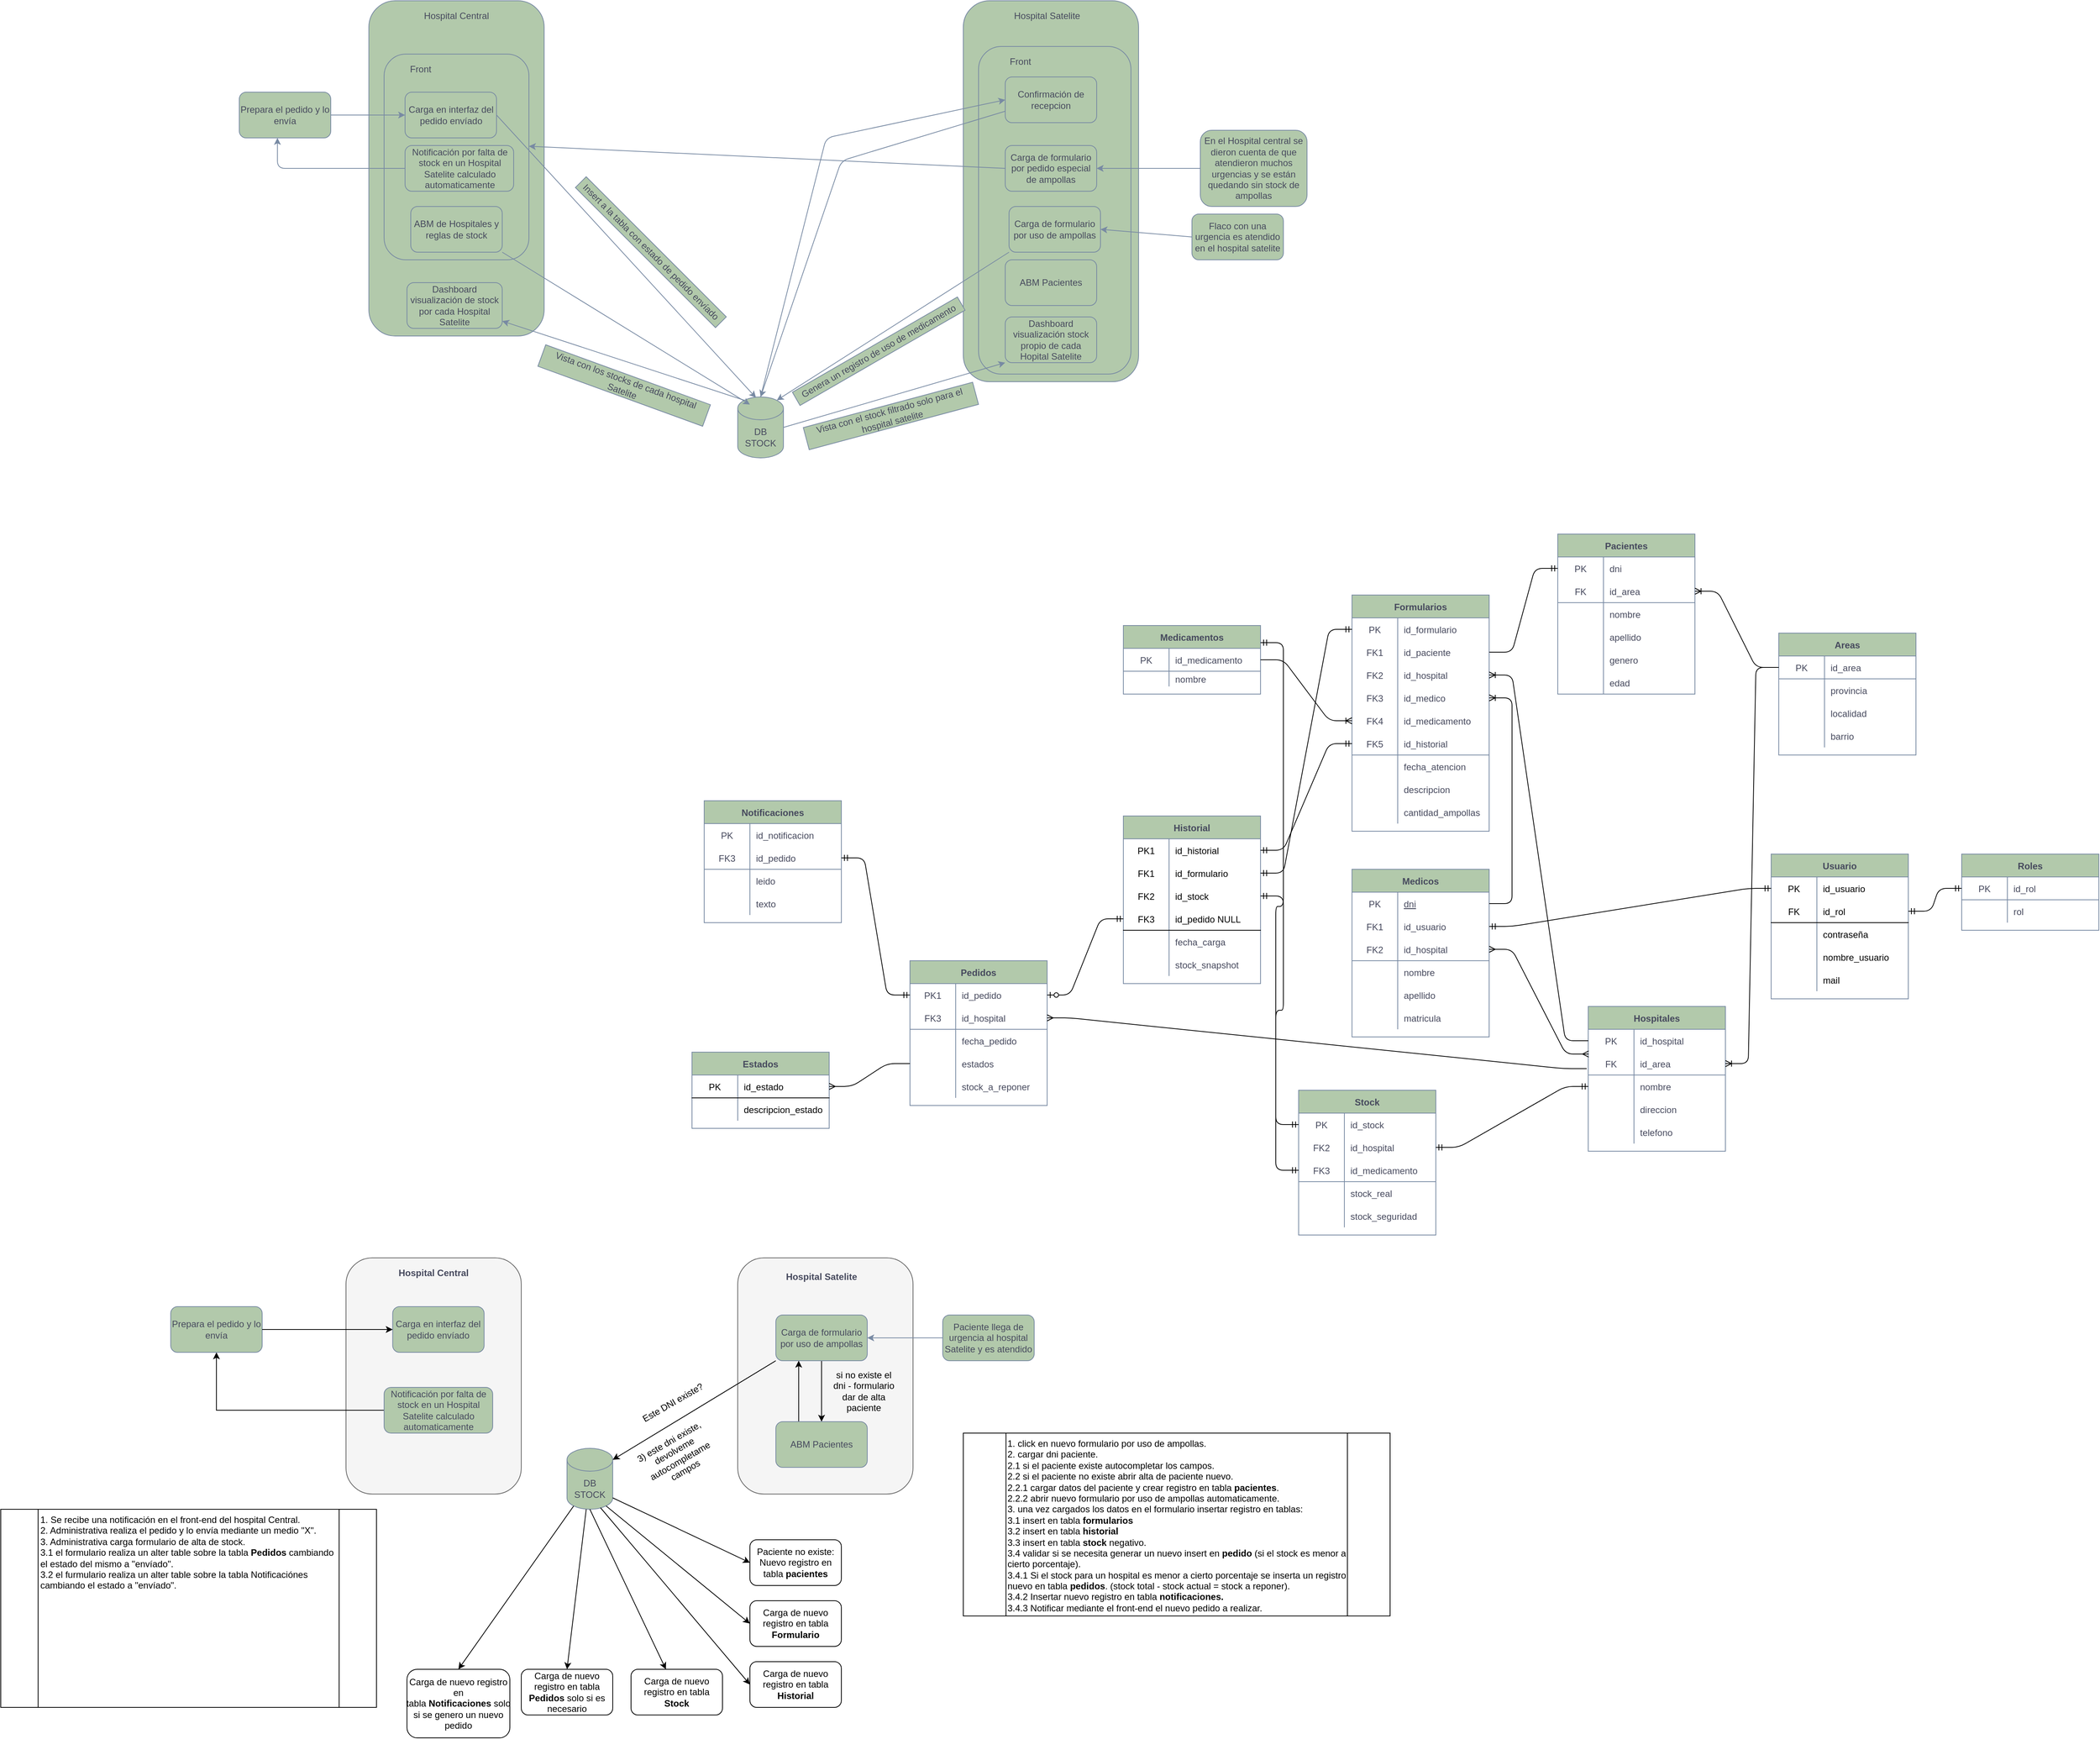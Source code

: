 <mxfile version="14.6.13" type="device" pages="3"><diagram id="cjYp7TQmoNj8j8mGC8-O" name="Diseño - Solución"><mxGraphModel dx="1692" dy="506" grid="1" gridSize="10" guides="1" tooltips="1" connect="1" arrows="1" fold="1" page="1" pageScale="1" pageWidth="827" pageHeight="1169" math="0" shadow="0"><root><mxCell id="0"/><mxCell id="1" parent="0"/><mxCell id="tSZUfMv7p64veDzGF3y--65" value="" style="group" parent="1" vertex="1" connectable="0"><mxGeometry x="494" y="1690" width="230" height="310" as="geometry"/></mxCell><mxCell id="tSZUfMv7p64veDzGF3y--10" value="" style="rounded=1;whiteSpace=wrap;html=1;fillColor=#f5f5f5;strokeColor=#666666;fontColor=#333333;" parent="tSZUfMv7p64veDzGF3y--65" vertex="1"><mxGeometry width="230" height="310" as="geometry"/></mxCell><mxCell id="tSZUfMv7p64veDzGF3y--23" value="Hospital Satelite" style="text;html=1;strokeColor=none;fillColor=none;align=center;verticalAlign=middle;whiteSpace=wrap;rounded=0;fontColor=#46495D;fontStyle=1" parent="tSZUfMv7p64veDzGF3y--65" vertex="1"><mxGeometry x="40" y="15" width="140" height="20" as="geometry"/></mxCell><mxCell id="tSZUfMv7p64veDzGF3y--64" value="" style="group" parent="1" vertex="1" connectable="0"><mxGeometry x="-20" y="1690" width="230" height="310" as="geometry"/></mxCell><mxCell id="tSZUfMv7p64veDzGF3y--12" value="" style="rounded=1;whiteSpace=wrap;html=1;fillColor=#f5f5f5;strokeColor=#666666;fontColor=#333333;" parent="tSZUfMv7p64veDzGF3y--64" vertex="1"><mxGeometry width="230" height="310" as="geometry"/></mxCell><mxCell id="tSZUfMv7p64veDzGF3y--24" value="Hospital Central" style="text;html=1;strokeColor=none;fillColor=none;align=center;verticalAlign=middle;whiteSpace=wrap;rounded=0;fontColor=#46495D;fontStyle=1" parent="tSZUfMv7p64veDzGF3y--64" vertex="1"><mxGeometry x="45" y="10" width="140" height="20" as="geometry"/></mxCell><mxCell id="rQHsKkQ4vqg-6Eubf7QE-10" value="" style="rounded=1;whiteSpace=wrap;html=1;fillColor=#B2C9AB;strokeColor=#788AA3;fontColor=#46495D;" parent="1" vertex="1"><mxGeometry x="790" y="40" width="230" height="500" as="geometry"/></mxCell><mxCell id="rQHsKkQ4vqg-6Eubf7QE-28" value="" style="rounded=1;whiteSpace=wrap;html=1;fillColor=#B2C9AB;strokeColor=#788AA3;fontColor=#46495D;" parent="1" vertex="1"><mxGeometry x="810" y="100" width="200" height="430" as="geometry"/></mxCell><mxCell id="rQHsKkQ4vqg-6Eubf7QE-12" value="" style="rounded=1;whiteSpace=wrap;html=1;fillColor=#B2C9AB;strokeColor=#788AA3;fontColor=#46495D;" parent="1" vertex="1"><mxGeometry x="10" y="40" width="230" height="440" as="geometry"/></mxCell><mxCell id="rQHsKkQ4vqg-6Eubf7QE-27" value="" style="rounded=1;whiteSpace=wrap;html=1;fillColor=#B2C9AB;strokeColor=#788AA3;fontColor=#46495D;" parent="1" vertex="1"><mxGeometry x="30" y="110" width="190" height="270" as="geometry"/></mxCell><mxCell id="rQHsKkQ4vqg-6Eubf7QE-1" value="Flaco con una urgencia es atendido en el hospital satelite" style="rounded=1;whiteSpace=wrap;html=1;fillColor=#B2C9AB;strokeColor=#788AA3;fontColor=#46495D;" parent="1" vertex="1"><mxGeometry x="1090" y="320" width="120" height="60" as="geometry"/></mxCell><mxCell id="rQHsKkQ4vqg-6Eubf7QE-2" value="Carga de formulario por uso de ampollas" style="rounded=1;whiteSpace=wrap;html=1;fillColor=#B2C9AB;strokeColor=#788AA3;fontColor=#46495D;" parent="1" vertex="1"><mxGeometry x="850" y="310" width="120" height="60" as="geometry"/></mxCell><mxCell id="rQHsKkQ4vqg-6Eubf7QE-3" value="" style="endArrow=classic;html=1;exitX=0;exitY=0.5;exitDx=0;exitDy=0;entryX=1;entryY=0.5;entryDx=0;entryDy=0;strokeColor=#788AA3;fontColor=#46495D;" parent="1" source="rQHsKkQ4vqg-6Eubf7QE-1" target="rQHsKkQ4vqg-6Eubf7QE-2" edge="1"><mxGeometry width="50" height="50" relative="1" as="geometry"><mxPoint x="550" y="590" as="sourcePoint"/><mxPoint x="600" y="540" as="targetPoint"/></mxGeometry></mxCell><mxCell id="rQHsKkQ4vqg-6Eubf7QE-4" value="DB STOCK" style="shape=cylinder3;whiteSpace=wrap;html=1;boundedLbl=1;backgroundOutline=1;size=15;fillColor=#B2C9AB;strokeColor=#788AA3;fontColor=#46495D;" parent="1" vertex="1"><mxGeometry x="494" y="560" width="60" height="80" as="geometry"/></mxCell><mxCell id="rQHsKkQ4vqg-6Eubf7QE-5" value="" style="endArrow=classic;html=1;entryX=0.855;entryY=0;entryDx=0;entryDy=4.35;entryPerimeter=0;exitX=0;exitY=1;exitDx=0;exitDy=0;strokeColor=#788AA3;fontColor=#46495D;" parent="1" source="rQHsKkQ4vqg-6Eubf7QE-2" target="rQHsKkQ4vqg-6Eubf7QE-4" edge="1"><mxGeometry width="50" height="50" relative="1" as="geometry"><mxPoint x="580" y="460" as="sourcePoint"/><mxPoint x="580" y="380" as="targetPoint"/></mxGeometry></mxCell><mxCell id="rQHsKkQ4vqg-6Eubf7QE-6" value="Genera un registro de uso de medicamento" style="text;html=1;strokeColor=#788AA3;fillColor=#B2C9AB;align=center;verticalAlign=middle;whiteSpace=wrap;rounded=0;rotation=-30;fontColor=#46495D;" parent="1" vertex="1"><mxGeometry x="554" y="490" width="250" height="20" as="geometry"/></mxCell><mxCell id="rQHsKkQ4vqg-6Eubf7QE-7" value="Carga de formulario por pedido especial de ampollas" style="rounded=1;whiteSpace=wrap;html=1;fillColor=#B2C9AB;strokeColor=#788AA3;fontColor=#46495D;" parent="1" vertex="1"><mxGeometry x="845" y="230" width="120" height="60" as="geometry"/></mxCell><mxCell id="rQHsKkQ4vqg-6Eubf7QE-8" value="En el Hospital central se dieron cuenta de que atendieron muchos urgencias y se están quedando sin stock de ampollas" style="rounded=1;whiteSpace=wrap;html=1;fillColor=#B2C9AB;strokeColor=#788AA3;fontColor=#46495D;" parent="1" vertex="1"><mxGeometry x="1101" y="210" width="140" height="100" as="geometry"/></mxCell><mxCell id="rQHsKkQ4vqg-6Eubf7QE-9" value="" style="endArrow=classic;html=1;exitX=0;exitY=0.5;exitDx=0;exitDy=0;entryX=1;entryY=0.5;entryDx=0;entryDy=0;strokeColor=#788AA3;fontColor=#46495D;" parent="1" source="rQHsKkQ4vqg-6Eubf7QE-8" target="rQHsKkQ4vqg-6Eubf7QE-7" edge="1"><mxGeometry width="50" height="50" relative="1" as="geometry"><mxPoint x="530" y="340" as="sourcePoint"/><mxPoint x="580" y="290" as="targetPoint"/></mxGeometry></mxCell><mxCell id="rQHsKkQ4vqg-6Eubf7QE-11" value="Hospital Satelite" style="text;html=1;strokeColor=none;fillColor=none;align=center;verticalAlign=middle;whiteSpace=wrap;rounded=0;fontColor=#46495D;" parent="1" vertex="1"><mxGeometry x="830" y="50" width="140" height="20" as="geometry"/></mxCell><mxCell id="rQHsKkQ4vqg-6Eubf7QE-13" value="Hospital Central" style="text;html=1;strokeColor=none;fillColor=none;align=center;verticalAlign=middle;whiteSpace=wrap;rounded=0;fontColor=#46495D;" parent="1" vertex="1"><mxGeometry x="55" y="50" width="140" height="20" as="geometry"/></mxCell><mxCell id="rQHsKkQ4vqg-6Eubf7QE-14" value="" style="endArrow=classic;html=1;exitX=0;exitY=0.5;exitDx=0;exitDy=0;entryX=1;entryY=0.448;entryDx=0;entryDy=0;entryPerimeter=0;strokeColor=#788AA3;fontColor=#46495D;" parent="1" source="rQHsKkQ4vqg-6Eubf7QE-7" target="rQHsKkQ4vqg-6Eubf7QE-27" edge="1"><mxGeometry width="50" height="50" relative="1" as="geometry"><mxPoint x="510" y="335" as="sourcePoint"/><mxPoint x="310" y="320" as="targetPoint"/></mxGeometry></mxCell><mxCell id="rQHsKkQ4vqg-6Eubf7QE-16" value="Dashboard visualización de stock por cada Hospital Satelite" style="rounded=1;whiteSpace=wrap;html=1;fillColor=#B2C9AB;strokeColor=#788AA3;fontColor=#46495D;" parent="1" vertex="1"><mxGeometry x="60" y="410" width="125" height="60" as="geometry"/></mxCell><mxCell id="rQHsKkQ4vqg-6Eubf7QE-17" value="" style="endArrow=classic;html=1;exitX=0.145;exitY=0;exitDx=0;exitDy=4.35;exitPerimeter=0;strokeColor=#788AA3;fontColor=#46495D;" parent="1" source="rQHsKkQ4vqg-6Eubf7QE-4" target="rQHsKkQ4vqg-6Eubf7QE-16" edge="1"><mxGeometry width="50" height="50" relative="1" as="geometry"><mxPoint x="550" y="370" as="sourcePoint"/><mxPoint x="600" y="320" as="targetPoint"/></mxGeometry></mxCell><mxCell id="rQHsKkQ4vqg-6Eubf7QE-18" value="Carga en interfaz del pedido envíado" style="rounded=1;whiteSpace=wrap;html=1;fillColor=#B2C9AB;strokeColor=#788AA3;fontColor=#46495D;" parent="1" vertex="1"><mxGeometry x="57.5" y="160" width="120" height="60" as="geometry"/></mxCell><mxCell id="rQHsKkQ4vqg-6Eubf7QE-19" value="" style="endArrow=classic;html=1;exitX=1;exitY=0.5;exitDx=0;exitDy=0;entryX=0.4;entryY=0.013;entryDx=0;entryDy=0;entryPerimeter=0;strokeColor=#788AA3;fontColor=#46495D;" parent="1" source="rQHsKkQ4vqg-6Eubf7QE-18" target="rQHsKkQ4vqg-6Eubf7QE-4" edge="1"><mxGeometry width="50" height="50" relative="1" as="geometry"><mxPoint x="330" y="260" as="sourcePoint"/><mxPoint x="750" y="240" as="targetPoint"/></mxGeometry></mxCell><mxCell id="rQHsKkQ4vqg-6Eubf7QE-20" value="Confirmación de recepcion" style="rounded=1;whiteSpace=wrap;html=1;fillColor=#B2C9AB;strokeColor=#788AA3;fontColor=#46495D;" parent="1" vertex="1"><mxGeometry x="845" y="140" width="120" height="60" as="geometry"/></mxCell><mxCell id="rQHsKkQ4vqg-6Eubf7QE-24" value="" style="endArrow=classic;html=1;exitX=0.5;exitY=0;exitDx=0;exitDy=0;exitPerimeter=0;entryX=0;entryY=0.5;entryDx=0;entryDy=0;strokeColor=#788AA3;fontColor=#46495D;" parent="1" source="rQHsKkQ4vqg-6Eubf7QE-4" target="rQHsKkQ4vqg-6Eubf7QE-20" edge="1"><mxGeometry width="50" height="50" relative="1" as="geometry"><mxPoint x="550" y="310" as="sourcePoint"/><mxPoint x="600" y="260" as="targetPoint"/><Array as="points"><mxPoint x="610" y="220"/></Array></mxGeometry></mxCell><mxCell id="rQHsKkQ4vqg-6Eubf7QE-25" value="" style="endArrow=classic;html=1;exitX=0;exitY=0.75;exitDx=0;exitDy=0;entryX=0.5;entryY=0;entryDx=0;entryDy=0;entryPerimeter=0;strokeColor=#788AA3;fontColor=#46495D;" parent="1" source="rQHsKkQ4vqg-6Eubf7QE-20" target="rQHsKkQ4vqg-6Eubf7QE-4" edge="1"><mxGeometry width="50" height="50" relative="1" as="geometry"><mxPoint x="550" y="310" as="sourcePoint"/><mxPoint x="600" y="260" as="targetPoint"/><Array as="points"><mxPoint x="630" y="250"/></Array></mxGeometry></mxCell><mxCell id="rQHsKkQ4vqg-6Eubf7QE-26" value="&lt;span&gt;Notificación por falta de stock en un Hospital Satelite calculado automaticamente&lt;/span&gt;" style="rounded=1;whiteSpace=wrap;html=1;fillColor=#B2C9AB;strokeColor=#788AA3;fontColor=#46495D;" parent="1" vertex="1"><mxGeometry x="57.5" y="230" width="142.5" height="60" as="geometry"/></mxCell><mxCell id="rQHsKkQ4vqg-6Eubf7QE-29" value="Front" style="text;html=1;strokeColor=none;fillColor=none;align=center;verticalAlign=middle;whiteSpace=wrap;rounded=0;fontColor=#46495D;" parent="1" vertex="1"><mxGeometry x="57.5" y="120" width="40" height="20" as="geometry"/></mxCell><mxCell id="rQHsKkQ4vqg-6Eubf7QE-30" value="Front" style="text;html=1;strokeColor=none;fillColor=none;align=center;verticalAlign=middle;whiteSpace=wrap;rounded=0;fontColor=#46495D;" parent="1" vertex="1"><mxGeometry x="845" y="110" width="40" height="20" as="geometry"/></mxCell><mxCell id="rQHsKkQ4vqg-6Eubf7QE-31" value="Dashboard visualización stock propio de cada Hopital Satelite" style="rounded=1;whiteSpace=wrap;html=1;fillColor=#B2C9AB;strokeColor=#788AA3;fontColor=#46495D;" parent="1" vertex="1"><mxGeometry x="845" y="455" width="120" height="60" as="geometry"/></mxCell><mxCell id="rQHsKkQ4vqg-6Eubf7QE-32" value="" style="endArrow=classic;html=1;exitX=1;exitY=0.5;exitDx=0;exitDy=0;exitPerimeter=0;entryX=0;entryY=1;entryDx=0;entryDy=0;strokeColor=#788AA3;fontColor=#46495D;" parent="1" source="rQHsKkQ4vqg-6Eubf7QE-4" target="rQHsKkQ4vqg-6Eubf7QE-31" edge="1"><mxGeometry width="50" height="50" relative="1" as="geometry"><mxPoint x="550" y="260" as="sourcePoint"/><mxPoint x="600" y="210" as="targetPoint"/></mxGeometry></mxCell><mxCell id="rQHsKkQ4vqg-6Eubf7QE-33" value="Prepara el pedido y lo envía" style="rounded=1;whiteSpace=wrap;html=1;fillColor=#B2C9AB;strokeColor=#788AA3;fontColor=#46495D;" parent="1" vertex="1"><mxGeometry x="-160" y="160" width="120" height="60" as="geometry"/></mxCell><mxCell id="rQHsKkQ4vqg-6Eubf7QE-34" value="" style="endArrow=classic;html=1;exitX=1;exitY=0.5;exitDx=0;exitDy=0;strokeColor=#788AA3;fontColor=#46495D;" parent="1" source="rQHsKkQ4vqg-6Eubf7QE-33" target="rQHsKkQ4vqg-6Eubf7QE-18" edge="1"><mxGeometry width="50" height="50" relative="1" as="geometry"><mxPoint x="530" y="250" as="sourcePoint"/><mxPoint x="580" y="200" as="targetPoint"/></mxGeometry></mxCell><mxCell id="rQHsKkQ4vqg-6Eubf7QE-35" value="Vista con los stocks de cada hospital Satelite" style="text;html=1;strokeColor=#788AA3;fillColor=#B2C9AB;align=center;verticalAlign=middle;whiteSpace=wrap;rounded=0;rotation=20;fontColor=#46495D;" parent="1" vertex="1"><mxGeometry x="230" y="530" width="230" height="30" as="geometry"/></mxCell><mxCell id="rQHsKkQ4vqg-6Eubf7QE-36" value="Vista con el stock filtrado solo para el hospital satelite" style="text;html=1;strokeColor=#788AA3;fillColor=#B2C9AB;align=center;verticalAlign=middle;whiteSpace=wrap;rounded=0;rotation=-15;fontColor=#46495D;" parent="1" vertex="1"><mxGeometry x="580" y="570" width="230" height="30" as="geometry"/></mxCell><mxCell id="rQHsKkQ4vqg-6Eubf7QE-37" value="Insert a la tabla con estado de pedido envíado" style="text;html=1;strokeColor=#788AA3;fillColor=#B2C9AB;align=center;verticalAlign=middle;whiteSpace=wrap;rounded=0;rotation=45;fontColor=#46495D;" parent="1" vertex="1"><mxGeometry x="250" y="360" width="260" height="20" as="geometry"/></mxCell><mxCell id="rQHsKkQ4vqg-6Eubf7QE-38" value="" style="endArrow=classic;html=1;exitX=0;exitY=0.5;exitDx=0;exitDy=0;entryX=0.417;entryY=1;entryDx=0;entryDy=0;entryPerimeter=0;strokeColor=#788AA3;fontColor=#46495D;" parent="1" source="rQHsKkQ4vqg-6Eubf7QE-26" target="rQHsKkQ4vqg-6Eubf7QE-33" edge="1"><mxGeometry width="50" height="50" relative="1" as="geometry"><mxPoint x="530" y="320" as="sourcePoint"/><mxPoint x="580" y="270" as="targetPoint"/><Array as="points"><mxPoint x="-110" y="260"/></Array></mxGeometry></mxCell><mxCell id="rQHsKkQ4vqg-6Eubf7QE-39" value="ABM de Hospitales y reglas de stock" style="rounded=1;whiteSpace=wrap;html=1;fillColor=#B2C9AB;strokeColor=#788AA3;fontColor=#46495D;" parent="1" vertex="1"><mxGeometry x="65" y="310" width="120" height="60" as="geometry"/></mxCell><mxCell id="rQHsKkQ4vqg-6Eubf7QE-40" value="" style="endArrow=classic;html=1;exitX=1;exitY=1;exitDx=0;exitDy=0;strokeColor=#788AA3;fontColor=#46495D;" parent="1" source="rQHsKkQ4vqg-6Eubf7QE-39" edge="1"><mxGeometry width="50" height="50" relative="1" as="geometry"><mxPoint x="530" y="320" as="sourcePoint"/><mxPoint x="510" y="570" as="targetPoint"/></mxGeometry></mxCell><mxCell id="RGNtD5uS7TfdAZI0DOrL-2" value="Hospitales" style="shape=table;startSize=30;container=1;collapsible=1;childLayout=tableLayout;fixedRows=1;rowLines=0;fontStyle=1;align=center;resizeLast=1;fillColor=#B2C9AB;strokeColor=#788AA3;fontColor=#46495D;" parent="1" vertex="1"><mxGeometry x="1610" y="1360" width="180" height="190" as="geometry"/></mxCell><mxCell id="RGNtD5uS7TfdAZI0DOrL-3" value="" style="shape=partialRectangle;collapsible=0;dropTarget=0;pointerEvents=0;fillColor=none;top=0;left=0;bottom=0;right=0;points=[[0,0.5],[1,0.5]];portConstraint=eastwest;strokeColor=#788AA3;fontColor=#46495D;" parent="RGNtD5uS7TfdAZI0DOrL-2" vertex="1"><mxGeometry y="30" width="180" height="30" as="geometry"/></mxCell><mxCell id="RGNtD5uS7TfdAZI0DOrL-4" value="PK" style="shape=partialRectangle;connectable=0;fillColor=none;top=0;left=0;bottom=0;right=0;fontStyle=0;overflow=hidden;strokeColor=#788AA3;fontColor=#46495D;" parent="RGNtD5uS7TfdAZI0DOrL-3" vertex="1"><mxGeometry width="60" height="30" as="geometry"/></mxCell><mxCell id="RGNtD5uS7TfdAZI0DOrL-5" value="id_hospital" style="shape=partialRectangle;connectable=0;fillColor=none;top=0;left=0;bottom=0;right=0;align=left;spacingLeft=6;fontStyle=0;overflow=hidden;strokeColor=#788AA3;fontColor=#46495D;" parent="RGNtD5uS7TfdAZI0DOrL-3" vertex="1"><mxGeometry x="60" width="120" height="30" as="geometry"/></mxCell><mxCell id="RGNtD5uS7TfdAZI0DOrL-6" value="" style="shape=partialRectangle;collapsible=0;dropTarget=0;pointerEvents=0;fillColor=none;top=0;left=0;bottom=1;right=0;points=[[0,0.5],[1,0.5]];portConstraint=eastwest;strokeColor=#788AA3;fontColor=#46495D;" parent="RGNtD5uS7TfdAZI0DOrL-2" vertex="1"><mxGeometry y="60" width="180" height="30" as="geometry"/></mxCell><mxCell id="RGNtD5uS7TfdAZI0DOrL-7" value="FK" style="shape=partialRectangle;connectable=0;fillColor=none;top=0;left=0;bottom=0;right=0;fontStyle=0;overflow=hidden;strokeColor=#788AA3;fontColor=#46495D;" parent="RGNtD5uS7TfdAZI0DOrL-6" vertex="1"><mxGeometry width="60" height="30" as="geometry"/></mxCell><mxCell id="RGNtD5uS7TfdAZI0DOrL-8" value="id_area" style="shape=partialRectangle;connectable=0;fillColor=none;top=0;left=0;bottom=0;right=0;align=left;spacingLeft=6;fontStyle=0;overflow=hidden;strokeColor=#788AA3;fontColor=#46495D;" parent="RGNtD5uS7TfdAZI0DOrL-6" vertex="1"><mxGeometry x="60" width="120" height="30" as="geometry"/></mxCell><mxCell id="RGNtD5uS7TfdAZI0DOrL-9" value="" style="shape=partialRectangle;collapsible=0;dropTarget=0;pointerEvents=0;fillColor=none;top=0;left=0;bottom=0;right=0;points=[[0,0.5],[1,0.5]];portConstraint=eastwest;strokeColor=#788AA3;fontColor=#46495D;" parent="RGNtD5uS7TfdAZI0DOrL-2" vertex="1"><mxGeometry y="90" width="180" height="30" as="geometry"/></mxCell><mxCell id="RGNtD5uS7TfdAZI0DOrL-10" value="" style="shape=partialRectangle;connectable=0;fillColor=none;top=0;left=0;bottom=0;right=0;editable=1;overflow=hidden;strokeColor=#788AA3;fontColor=#46495D;" parent="RGNtD5uS7TfdAZI0DOrL-9" vertex="1"><mxGeometry width="60" height="30" as="geometry"/></mxCell><mxCell id="RGNtD5uS7TfdAZI0DOrL-11" value="nombre" style="shape=partialRectangle;connectable=0;fillColor=none;top=0;left=0;bottom=0;right=0;align=left;spacingLeft=6;overflow=hidden;strokeColor=#788AA3;fontColor=#46495D;" parent="RGNtD5uS7TfdAZI0DOrL-9" vertex="1"><mxGeometry x="60" width="120" height="30" as="geometry"/></mxCell><mxCell id="RGNtD5uS7TfdAZI0DOrL-12" value="" style="shape=partialRectangle;collapsible=0;dropTarget=0;pointerEvents=0;fillColor=none;top=0;left=0;bottom=0;right=0;points=[[0,0.5],[1,0.5]];portConstraint=eastwest;strokeColor=#788AA3;fontColor=#46495D;" parent="RGNtD5uS7TfdAZI0DOrL-2" vertex="1"><mxGeometry y="120" width="180" height="30" as="geometry"/></mxCell><mxCell id="RGNtD5uS7TfdAZI0DOrL-13" value="" style="shape=partialRectangle;connectable=0;fillColor=none;top=0;left=0;bottom=0;right=0;editable=1;overflow=hidden;strokeColor=#788AA3;fontColor=#46495D;" parent="RGNtD5uS7TfdAZI0DOrL-12" vertex="1"><mxGeometry width="60" height="30" as="geometry"/></mxCell><mxCell id="RGNtD5uS7TfdAZI0DOrL-14" value="direccion" style="shape=partialRectangle;connectable=0;fillColor=none;top=0;left=0;bottom=0;right=0;align=left;spacingLeft=6;overflow=hidden;strokeColor=#788AA3;fontColor=#46495D;" parent="RGNtD5uS7TfdAZI0DOrL-12" vertex="1"><mxGeometry x="60" width="120" height="30" as="geometry"/></mxCell><mxCell id="zQymm72v7vOguVoC8ggf-30" value="" style="shape=partialRectangle;collapsible=0;dropTarget=0;pointerEvents=0;fillColor=none;top=0;left=0;bottom=0;right=0;points=[[0,0.5],[1,0.5]];portConstraint=eastwest;strokeColor=#788AA3;fontColor=#46495D;" parent="RGNtD5uS7TfdAZI0DOrL-2" vertex="1"><mxGeometry y="150" width="180" height="30" as="geometry"/></mxCell><mxCell id="zQymm72v7vOguVoC8ggf-31" value="" style="shape=partialRectangle;connectable=0;fillColor=none;top=0;left=0;bottom=0;right=0;editable=1;overflow=hidden;strokeColor=#788AA3;fontColor=#46495D;" parent="zQymm72v7vOguVoC8ggf-30" vertex="1"><mxGeometry width="60" height="30" as="geometry"/></mxCell><mxCell id="zQymm72v7vOguVoC8ggf-32" value="telefono" style="shape=partialRectangle;connectable=0;fillColor=none;top=0;left=0;bottom=0;right=0;align=left;spacingLeft=6;overflow=hidden;strokeColor=#788AA3;fontColor=#46495D;" parent="zQymm72v7vOguVoC8ggf-30" vertex="1"><mxGeometry x="60" width="120" height="30" as="geometry"/></mxCell><mxCell id="RGNtD5uS7TfdAZI0DOrL-15" value="Pacientes" style="shape=table;startSize=30;container=1;collapsible=1;childLayout=tableLayout;fixedRows=1;rowLines=0;fontStyle=1;align=center;resizeLast=1;fillColor=#B2C9AB;strokeColor=#788AA3;fontColor=#46495D;" parent="1" vertex="1"><mxGeometry x="1570" y="740" width="180" height="210" as="geometry"/></mxCell><mxCell id="RGNtD5uS7TfdAZI0DOrL-16" value="" style="shape=partialRectangle;collapsible=0;dropTarget=0;pointerEvents=0;fillColor=none;top=0;left=0;bottom=0;right=0;points=[[0,0.5],[1,0.5]];portConstraint=eastwest;strokeColor=#788AA3;fontColor=#46495D;" parent="RGNtD5uS7TfdAZI0DOrL-15" vertex="1"><mxGeometry y="30" width="180" height="30" as="geometry"/></mxCell><mxCell id="RGNtD5uS7TfdAZI0DOrL-17" value="PK" style="shape=partialRectangle;connectable=0;fillColor=none;top=0;left=0;bottom=0;right=0;fontStyle=0;overflow=hidden;strokeColor=#788AA3;fontColor=#46495D;" parent="RGNtD5uS7TfdAZI0DOrL-16" vertex="1"><mxGeometry width="60" height="30" as="geometry"/></mxCell><mxCell id="RGNtD5uS7TfdAZI0DOrL-18" value="dni" style="shape=partialRectangle;connectable=0;fillColor=none;top=0;left=0;bottom=0;right=0;align=left;spacingLeft=6;fontStyle=0;overflow=hidden;strokeColor=#788AA3;fontColor=#46495D;" parent="RGNtD5uS7TfdAZI0DOrL-16" vertex="1"><mxGeometry x="60" width="120" height="30" as="geometry"/></mxCell><mxCell id="RGNtD5uS7TfdAZI0DOrL-19" value="" style="shape=partialRectangle;collapsible=0;dropTarget=0;pointerEvents=0;fillColor=none;top=0;left=0;bottom=1;right=0;points=[[0,0.5],[1,0.5]];portConstraint=eastwest;strokeColor=#788AA3;fontColor=#46495D;" parent="RGNtD5uS7TfdAZI0DOrL-15" vertex="1"><mxGeometry y="60" width="180" height="30" as="geometry"/></mxCell><mxCell id="RGNtD5uS7TfdAZI0DOrL-20" value="FK" style="shape=partialRectangle;connectable=0;fillColor=none;top=0;left=0;bottom=0;right=0;fontStyle=0;overflow=hidden;strokeColor=#788AA3;fontColor=#46495D;" parent="RGNtD5uS7TfdAZI0DOrL-19" vertex="1"><mxGeometry width="60" height="30" as="geometry"/></mxCell><mxCell id="RGNtD5uS7TfdAZI0DOrL-21" value="id_area" style="shape=partialRectangle;connectable=0;fillColor=none;top=0;left=0;bottom=0;right=0;align=left;spacingLeft=6;fontStyle=0;overflow=hidden;strokeColor=#788AA3;fontColor=#46495D;" parent="RGNtD5uS7TfdAZI0DOrL-19" vertex="1"><mxGeometry x="60" width="120" height="30" as="geometry"/></mxCell><mxCell id="zQymm72v7vOguVoC8ggf-37" value="" style="shape=partialRectangle;collapsible=0;dropTarget=0;pointerEvents=0;fillColor=none;top=0;left=0;bottom=0;right=0;points=[[0,0.5],[1,0.5]];portConstraint=eastwest;strokeColor=#788AA3;fontColor=#46495D;" parent="RGNtD5uS7TfdAZI0DOrL-15" vertex="1"><mxGeometry y="90" width="180" height="30" as="geometry"/></mxCell><mxCell id="zQymm72v7vOguVoC8ggf-38" value="" style="shape=partialRectangle;connectable=0;fillColor=none;top=0;left=0;bottom=0;right=0;editable=1;overflow=hidden;strokeColor=#788AA3;fontColor=#46495D;" parent="zQymm72v7vOguVoC8ggf-37" vertex="1"><mxGeometry width="60" height="30" as="geometry"/></mxCell><mxCell id="zQymm72v7vOguVoC8ggf-39" value="nombre" style="shape=partialRectangle;connectable=0;fillColor=none;top=0;left=0;bottom=0;right=0;align=left;spacingLeft=6;overflow=hidden;strokeColor=#788AA3;fontColor=#46495D;" parent="zQymm72v7vOguVoC8ggf-37" vertex="1"><mxGeometry x="60" width="120" height="30" as="geometry"/></mxCell><mxCell id="zQymm72v7vOguVoC8ggf-40" value="" style="shape=partialRectangle;collapsible=0;dropTarget=0;pointerEvents=0;fillColor=none;top=0;left=0;bottom=0;right=0;points=[[0,0.5],[1,0.5]];portConstraint=eastwest;strokeColor=#788AA3;fontColor=#46495D;" parent="RGNtD5uS7TfdAZI0DOrL-15" vertex="1"><mxGeometry y="120" width="180" height="30" as="geometry"/></mxCell><mxCell id="zQymm72v7vOguVoC8ggf-41" value="" style="shape=partialRectangle;connectable=0;fillColor=none;top=0;left=0;bottom=0;right=0;editable=1;overflow=hidden;strokeColor=#788AA3;fontColor=#46495D;" parent="zQymm72v7vOguVoC8ggf-40" vertex="1"><mxGeometry width="60" height="30" as="geometry"/></mxCell><mxCell id="zQymm72v7vOguVoC8ggf-42" value="apellido" style="shape=partialRectangle;connectable=0;fillColor=none;top=0;left=0;bottom=0;right=0;align=left;spacingLeft=6;overflow=hidden;strokeColor=#788AA3;fontColor=#46495D;" parent="zQymm72v7vOguVoC8ggf-40" vertex="1"><mxGeometry x="60" width="120" height="30" as="geometry"/></mxCell><mxCell id="zQymm72v7vOguVoC8ggf-43" value="" style="shape=partialRectangle;collapsible=0;dropTarget=0;pointerEvents=0;fillColor=none;top=0;left=0;bottom=0;right=0;points=[[0,0.5],[1,0.5]];portConstraint=eastwest;strokeColor=#788AA3;fontColor=#46495D;" parent="RGNtD5uS7TfdAZI0DOrL-15" vertex="1"><mxGeometry y="150" width="180" height="30" as="geometry"/></mxCell><mxCell id="zQymm72v7vOguVoC8ggf-44" value="" style="shape=partialRectangle;connectable=0;fillColor=none;top=0;left=0;bottom=0;right=0;editable=1;overflow=hidden;strokeColor=#788AA3;fontColor=#46495D;" parent="zQymm72v7vOguVoC8ggf-43" vertex="1"><mxGeometry width="60" height="30" as="geometry"/></mxCell><mxCell id="zQymm72v7vOguVoC8ggf-45" value="genero" style="shape=partialRectangle;connectable=0;fillColor=none;top=0;left=0;bottom=0;right=0;align=left;spacingLeft=6;overflow=hidden;strokeColor=#788AA3;fontColor=#46495D;" parent="zQymm72v7vOguVoC8ggf-43" vertex="1"><mxGeometry x="60" width="120" height="30" as="geometry"/></mxCell><mxCell id="tSZUfMv7p64veDzGF3y--7" style="shape=partialRectangle;collapsible=0;dropTarget=0;pointerEvents=0;fillColor=none;top=0;left=0;bottom=0;right=0;points=[[0,0.5],[1,0.5]];portConstraint=eastwest;strokeColor=#788AA3;fontColor=#46495D;" parent="RGNtD5uS7TfdAZI0DOrL-15" vertex="1"><mxGeometry y="180" width="180" height="30" as="geometry"/></mxCell><mxCell id="tSZUfMv7p64veDzGF3y--8" style="shape=partialRectangle;connectable=0;fillColor=none;top=0;left=0;bottom=0;right=0;editable=1;overflow=hidden;strokeColor=#788AA3;fontColor=#46495D;" parent="tSZUfMv7p64veDzGF3y--7" vertex="1"><mxGeometry width="60" height="30" as="geometry"/></mxCell><mxCell id="tSZUfMv7p64veDzGF3y--9" value="edad" style="shape=partialRectangle;connectable=0;fillColor=none;top=0;left=0;bottom=0;right=0;align=left;spacingLeft=6;overflow=hidden;strokeColor=#788AA3;fontColor=#46495D;" parent="tSZUfMv7p64veDzGF3y--7" vertex="1"><mxGeometry x="60" width="120" height="30" as="geometry"/></mxCell><mxCell id="RGNtD5uS7TfdAZI0DOrL-28" value="Areas" style="shape=table;startSize=30;container=1;collapsible=1;childLayout=tableLayout;fixedRows=1;rowLines=0;fontStyle=1;align=center;resizeLast=1;fillColor=#B2C9AB;strokeColor=#788AA3;fontColor=#46495D;" parent="1" vertex="1"><mxGeometry x="1860" y="870" width="180" height="160" as="geometry"/></mxCell><mxCell id="RGNtD5uS7TfdAZI0DOrL-29" value="" style="shape=partialRectangle;collapsible=0;dropTarget=0;pointerEvents=0;fillColor=none;top=0;left=0;bottom=1;right=0;points=[[0,0.5],[1,0.5]];portConstraint=eastwest;strokeColor=#788AA3;fontColor=#46495D;" parent="RGNtD5uS7TfdAZI0DOrL-28" vertex="1"><mxGeometry y="30" width="180" height="30" as="geometry"/></mxCell><mxCell id="RGNtD5uS7TfdAZI0DOrL-30" value="PK" style="shape=partialRectangle;connectable=0;fillColor=none;top=0;left=0;bottom=0;right=0;fontStyle=0;overflow=hidden;strokeColor=#788AA3;fontColor=#46495D;" parent="RGNtD5uS7TfdAZI0DOrL-29" vertex="1"><mxGeometry width="60" height="30" as="geometry"/></mxCell><mxCell id="RGNtD5uS7TfdAZI0DOrL-31" value="id_area" style="shape=partialRectangle;connectable=0;fillColor=none;top=0;left=0;bottom=0;right=0;align=left;spacingLeft=6;fontStyle=0;overflow=hidden;strokeColor=#788AA3;fontColor=#46495D;" parent="RGNtD5uS7TfdAZI0DOrL-29" vertex="1"><mxGeometry x="60" width="120" height="30" as="geometry"/></mxCell><mxCell id="zQymm72v7vOguVoC8ggf-154" value="" style="shape=partialRectangle;collapsible=0;dropTarget=0;pointerEvents=0;fillColor=none;top=0;left=0;bottom=0;right=0;points=[[0,0.5],[1,0.5]];portConstraint=eastwest;strokeColor=#788AA3;fontColor=#46495D;" parent="RGNtD5uS7TfdAZI0DOrL-28" vertex="1"><mxGeometry y="60" width="180" height="30" as="geometry"/></mxCell><mxCell id="zQymm72v7vOguVoC8ggf-155" value="" style="shape=partialRectangle;connectable=0;fillColor=none;top=0;left=0;bottom=0;right=0;editable=1;overflow=hidden;strokeColor=#788AA3;fontColor=#46495D;" parent="zQymm72v7vOguVoC8ggf-154" vertex="1"><mxGeometry width="60" height="30" as="geometry"/></mxCell><mxCell id="zQymm72v7vOguVoC8ggf-156" value="provincia" style="shape=partialRectangle;connectable=0;fillColor=none;top=0;left=0;bottom=0;right=0;align=left;spacingLeft=6;overflow=hidden;strokeColor=#788AA3;fontColor=#46495D;" parent="zQymm72v7vOguVoC8ggf-154" vertex="1"><mxGeometry x="60" width="120" height="30" as="geometry"/></mxCell><mxCell id="zQymm72v7vOguVoC8ggf-157" value="" style="shape=partialRectangle;collapsible=0;dropTarget=0;pointerEvents=0;fillColor=none;top=0;left=0;bottom=0;right=0;points=[[0,0.5],[1,0.5]];portConstraint=eastwest;strokeColor=#788AA3;fontColor=#46495D;" parent="RGNtD5uS7TfdAZI0DOrL-28" vertex="1"><mxGeometry y="90" width="180" height="30" as="geometry"/></mxCell><mxCell id="zQymm72v7vOguVoC8ggf-158" value="" style="shape=partialRectangle;connectable=0;fillColor=none;top=0;left=0;bottom=0;right=0;editable=1;overflow=hidden;strokeColor=#788AA3;fontColor=#46495D;" parent="zQymm72v7vOguVoC8ggf-157" vertex="1"><mxGeometry width="60" height="30" as="geometry"/></mxCell><mxCell id="zQymm72v7vOguVoC8ggf-159" value="localidad" style="shape=partialRectangle;connectable=0;fillColor=none;top=0;left=0;bottom=0;right=0;align=left;spacingLeft=6;overflow=hidden;strokeColor=#788AA3;fontColor=#46495D;" parent="zQymm72v7vOguVoC8ggf-157" vertex="1"><mxGeometry x="60" width="120" height="30" as="geometry"/></mxCell><mxCell id="zQymm72v7vOguVoC8ggf-160" value="" style="shape=partialRectangle;collapsible=0;dropTarget=0;pointerEvents=0;fillColor=none;top=0;left=0;bottom=0;right=0;points=[[0,0.5],[1,0.5]];portConstraint=eastwest;strokeColor=#788AA3;fontColor=#46495D;" parent="RGNtD5uS7TfdAZI0DOrL-28" vertex="1"><mxGeometry y="120" width="180" height="30" as="geometry"/></mxCell><mxCell id="zQymm72v7vOguVoC8ggf-161" value="" style="shape=partialRectangle;connectable=0;fillColor=none;top=0;left=0;bottom=0;right=0;editable=1;overflow=hidden;strokeColor=#788AA3;fontColor=#46495D;" parent="zQymm72v7vOguVoC8ggf-160" vertex="1"><mxGeometry width="60" height="30" as="geometry"/></mxCell><mxCell id="zQymm72v7vOguVoC8ggf-162" value="barrio" style="shape=partialRectangle;connectable=0;fillColor=none;top=0;left=0;bottom=0;right=0;align=left;spacingLeft=6;overflow=hidden;strokeColor=#788AA3;fontColor=#46495D;" parent="zQymm72v7vOguVoC8ggf-160" vertex="1"><mxGeometry x="60" width="120" height="30" as="geometry"/></mxCell><mxCell id="RGNtD5uS7TfdAZI0DOrL-41" value="Pedidos" style="shape=table;startSize=30;container=1;collapsible=1;childLayout=tableLayout;fixedRows=1;rowLines=0;fontStyle=1;align=center;resizeLast=1;fillColor=#B2C9AB;strokeColor=#788AA3;fontColor=#46495D;" parent="1" vertex="1"><mxGeometry x="720" y="1300" width="180" height="190" as="geometry"/></mxCell><mxCell id="RGNtD5uS7TfdAZI0DOrL-42" value="" style="shape=partialRectangle;collapsible=0;dropTarget=0;pointerEvents=0;fillColor=none;top=0;left=0;bottom=0;right=0;points=[[0,0.5],[1,0.5]];portConstraint=eastwest;strokeColor=#788AA3;fontColor=#46495D;" parent="RGNtD5uS7TfdAZI0DOrL-41" vertex="1"><mxGeometry y="30" width="180" height="30" as="geometry"/></mxCell><mxCell id="RGNtD5uS7TfdAZI0DOrL-43" value="PK1" style="shape=partialRectangle;connectable=0;fillColor=none;top=0;left=0;bottom=0;right=0;fontStyle=0;overflow=hidden;strokeColor=#788AA3;fontColor=#46495D;" parent="RGNtD5uS7TfdAZI0DOrL-42" vertex="1"><mxGeometry width="60" height="30" as="geometry"/></mxCell><mxCell id="RGNtD5uS7TfdAZI0DOrL-44" value="id_pedido" style="shape=partialRectangle;connectable=0;fillColor=none;top=0;left=0;bottom=0;right=0;align=left;spacingLeft=6;fontStyle=0;overflow=hidden;strokeColor=#788AA3;fontColor=#46495D;" parent="RGNtD5uS7TfdAZI0DOrL-42" vertex="1"><mxGeometry x="60" width="120" height="30" as="geometry"/></mxCell><mxCell id="CezzdDpNhn2gO7VQ0Puq-13" style="shape=partialRectangle;collapsible=0;dropTarget=0;pointerEvents=0;fillColor=none;top=0;left=0;bottom=1;right=0;points=[[0,0.5],[1,0.5]];portConstraint=eastwest;strokeColor=#788AA3;fontColor=#46495D;" vertex="1" parent="RGNtD5uS7TfdAZI0DOrL-41"><mxGeometry y="60" width="180" height="30" as="geometry"/></mxCell><mxCell id="CezzdDpNhn2gO7VQ0Puq-14" value="FK3" style="shape=partialRectangle;connectable=0;fillColor=none;top=0;left=0;bottom=0;right=0;fontStyle=0;overflow=hidden;strokeColor=#788AA3;fontColor=#46495D;" vertex="1" parent="CezzdDpNhn2gO7VQ0Puq-13"><mxGeometry width="60" height="30" as="geometry"/></mxCell><mxCell id="CezzdDpNhn2gO7VQ0Puq-15" value="id_hospital" style="shape=partialRectangle;connectable=0;fillColor=none;top=0;left=0;bottom=0;right=0;align=left;spacingLeft=6;fontStyle=0;overflow=hidden;strokeColor=#788AA3;fontColor=#46495D;" vertex="1" parent="CezzdDpNhn2gO7VQ0Puq-13"><mxGeometry x="60" width="120" height="30" as="geometry"/></mxCell><mxCell id="RGNtD5uS7TfdAZI0DOrL-45" value="" style="shape=partialRectangle;collapsible=0;dropTarget=0;pointerEvents=0;fillColor=none;top=0;left=0;bottom=0;right=0;points=[[0,0.5],[1,0.5]];portConstraint=eastwest;strokeColor=#788AA3;fontColor=#46495D;" parent="RGNtD5uS7TfdAZI0DOrL-41" vertex="1"><mxGeometry y="90" width="180" height="30" as="geometry"/></mxCell><mxCell id="RGNtD5uS7TfdAZI0DOrL-46" value="" style="shape=partialRectangle;connectable=0;fillColor=none;top=0;left=0;bottom=0;right=0;fontStyle=0;overflow=hidden;strokeColor=#788AA3;fontColor=#46495D;" parent="RGNtD5uS7TfdAZI0DOrL-45" vertex="1"><mxGeometry width="60" height="30" as="geometry"/></mxCell><mxCell id="RGNtD5uS7TfdAZI0DOrL-47" value="fecha_pedido" style="shape=partialRectangle;connectable=0;fillColor=none;top=0;left=0;bottom=0;right=0;align=left;spacingLeft=6;fontStyle=0;overflow=hidden;strokeColor=#788AA3;fontColor=#46495D;" parent="RGNtD5uS7TfdAZI0DOrL-45" vertex="1"><mxGeometry x="60" width="120" height="30" as="geometry"/></mxCell><mxCell id="RGNtD5uS7TfdAZI0DOrL-48" value="" style="shape=partialRectangle;collapsible=0;dropTarget=0;pointerEvents=0;fillColor=none;top=0;left=0;bottom=0;right=0;points=[[0,0.5],[1,0.5]];portConstraint=eastwest;strokeColor=#788AA3;fontColor=#46495D;" parent="RGNtD5uS7TfdAZI0DOrL-41" vertex="1"><mxGeometry y="120" width="180" height="30" as="geometry"/></mxCell><mxCell id="RGNtD5uS7TfdAZI0DOrL-49" value="" style="shape=partialRectangle;connectable=0;fillColor=none;top=0;left=0;bottom=0;right=0;editable=1;overflow=hidden;strokeColor=#788AA3;fontColor=#46495D;" parent="RGNtD5uS7TfdAZI0DOrL-48" vertex="1"><mxGeometry width="60" height="30" as="geometry"/></mxCell><mxCell id="RGNtD5uS7TfdAZI0DOrL-50" value="estados" style="shape=partialRectangle;connectable=0;fillColor=none;top=0;left=0;bottom=0;right=0;align=left;spacingLeft=6;overflow=hidden;strokeColor=#788AA3;fontColor=#46495D;" parent="RGNtD5uS7TfdAZI0DOrL-48" vertex="1"><mxGeometry x="60" width="120" height="30" as="geometry"/></mxCell><mxCell id="RGNtD5uS7TfdAZI0DOrL-51" value="" style="shape=partialRectangle;collapsible=0;dropTarget=0;pointerEvents=0;fillColor=none;top=0;left=0;bottom=0;right=0;points=[[0,0.5],[1,0.5]];portConstraint=eastwest;strokeColor=#788AA3;fontColor=#46495D;" parent="RGNtD5uS7TfdAZI0DOrL-41" vertex="1"><mxGeometry y="150" width="180" height="30" as="geometry"/></mxCell><mxCell id="RGNtD5uS7TfdAZI0DOrL-52" value="" style="shape=partialRectangle;connectable=0;fillColor=none;top=0;left=0;bottom=0;right=0;editable=1;overflow=hidden;strokeColor=#788AA3;fontColor=#46495D;" parent="RGNtD5uS7TfdAZI0DOrL-51" vertex="1"><mxGeometry width="60" height="30" as="geometry"/></mxCell><mxCell id="RGNtD5uS7TfdAZI0DOrL-53" value="stock_a_reponer" style="shape=partialRectangle;connectable=0;fillColor=none;top=0;left=0;bottom=0;right=0;align=left;spacingLeft=6;overflow=hidden;strokeColor=#788AA3;fontColor=#46495D;" parent="RGNtD5uS7TfdAZI0DOrL-51" vertex="1"><mxGeometry x="60" width="120" height="30" as="geometry"/></mxCell><mxCell id="RGNtD5uS7TfdAZI0DOrL-67" value="Stock" style="shape=table;startSize=30;container=1;collapsible=1;childLayout=tableLayout;fixedRows=1;rowLines=0;fontStyle=1;align=center;resizeLast=1;fillColor=#B2C9AB;strokeColor=#788AA3;fontColor=#46495D;" parent="1" vertex="1"><mxGeometry x="1230" y="1470" width="180" height="190" as="geometry"/></mxCell><mxCell id="RGNtD5uS7TfdAZI0DOrL-68" value="" style="shape=partialRectangle;collapsible=0;dropTarget=0;pointerEvents=0;fillColor=none;top=0;left=0;bottom=0;right=0;points=[[0,0.5],[1,0.5]];portConstraint=eastwest;strokeColor=#788AA3;fontColor=#46495D;" parent="RGNtD5uS7TfdAZI0DOrL-67" vertex="1"><mxGeometry y="30" width="180" height="30" as="geometry"/></mxCell><mxCell id="RGNtD5uS7TfdAZI0DOrL-69" value="PK" style="shape=partialRectangle;connectable=0;fillColor=none;top=0;left=0;bottom=0;right=0;fontStyle=0;overflow=hidden;strokeColor=#788AA3;fontColor=#46495D;" parent="RGNtD5uS7TfdAZI0DOrL-68" vertex="1"><mxGeometry width="60" height="30" as="geometry"/></mxCell><mxCell id="RGNtD5uS7TfdAZI0DOrL-70" value="id_stock" style="shape=partialRectangle;connectable=0;fillColor=none;top=0;left=0;bottom=0;right=0;align=left;spacingLeft=6;fontStyle=0;overflow=hidden;strokeColor=#788AA3;fontColor=#46495D;" parent="RGNtD5uS7TfdAZI0DOrL-68" vertex="1"><mxGeometry x="60" width="120" height="30" as="geometry"/></mxCell><mxCell id="RGNtD5uS7TfdAZI0DOrL-71" value="" style="shape=partialRectangle;collapsible=0;dropTarget=0;pointerEvents=0;fillColor=none;top=0;left=0;bottom=0;right=0;points=[[0,0.5],[1,0.5]];portConstraint=eastwest;strokeColor=#788AA3;fontColor=#46495D;" parent="RGNtD5uS7TfdAZI0DOrL-67" vertex="1"><mxGeometry y="60" width="180" height="30" as="geometry"/></mxCell><mxCell id="RGNtD5uS7TfdAZI0DOrL-72" value="FK2" style="shape=partialRectangle;connectable=0;fillColor=none;top=0;left=0;bottom=0;right=0;fontStyle=0;overflow=hidden;strokeColor=#788AA3;fontColor=#46495D;" parent="RGNtD5uS7TfdAZI0DOrL-71" vertex="1"><mxGeometry width="60" height="30" as="geometry"/></mxCell><mxCell id="RGNtD5uS7TfdAZI0DOrL-73" value="id_hospital" style="shape=partialRectangle;connectable=0;fillColor=none;top=0;left=0;bottom=0;right=0;align=left;spacingLeft=6;fontStyle=0;overflow=hidden;strokeColor=#788AA3;fontColor=#46495D;" parent="RGNtD5uS7TfdAZI0DOrL-71" vertex="1"><mxGeometry x="60" width="120" height="30" as="geometry"/></mxCell><mxCell id="CezzdDpNhn2gO7VQ0Puq-7" style="shape=partialRectangle;collapsible=0;dropTarget=0;pointerEvents=0;fillColor=none;top=0;left=0;bottom=1;right=0;points=[[0,0.5],[1,0.5]];portConstraint=eastwest;strokeColor=#788AA3;fontColor=#46495D;" vertex="1" parent="RGNtD5uS7TfdAZI0DOrL-67"><mxGeometry y="90" width="180" height="30" as="geometry"/></mxCell><mxCell id="CezzdDpNhn2gO7VQ0Puq-8" value="FK3" style="shape=partialRectangle;connectable=0;fillColor=none;top=0;left=0;bottom=0;right=0;fontStyle=0;overflow=hidden;strokeColor=#788AA3;fontColor=#46495D;" vertex="1" parent="CezzdDpNhn2gO7VQ0Puq-7"><mxGeometry width="60" height="30" as="geometry"/></mxCell><mxCell id="CezzdDpNhn2gO7VQ0Puq-9" value="id_medicamento" style="shape=partialRectangle;connectable=0;fillColor=none;top=0;left=0;bottom=0;right=0;align=left;spacingLeft=6;fontStyle=0;overflow=hidden;strokeColor=#788AA3;fontColor=#46495D;" vertex="1" parent="CezzdDpNhn2gO7VQ0Puq-7"><mxGeometry x="60" width="120" height="30" as="geometry"/></mxCell><mxCell id="RGNtD5uS7TfdAZI0DOrL-74" value="" style="shape=partialRectangle;collapsible=0;dropTarget=0;pointerEvents=0;fillColor=none;top=0;left=0;bottom=0;right=0;points=[[0,0.5],[1,0.5]];portConstraint=eastwest;strokeColor=#788AA3;fontColor=#46495D;" parent="RGNtD5uS7TfdAZI0DOrL-67" vertex="1"><mxGeometry y="120" width="180" height="30" as="geometry"/></mxCell><mxCell id="RGNtD5uS7TfdAZI0DOrL-75" value="" style="shape=partialRectangle;connectable=0;fillColor=none;top=0;left=0;bottom=0;right=0;editable=1;overflow=hidden;strokeColor=#788AA3;fontColor=#46495D;" parent="RGNtD5uS7TfdAZI0DOrL-74" vertex="1"><mxGeometry width="60" height="30" as="geometry"/></mxCell><mxCell id="RGNtD5uS7TfdAZI0DOrL-76" value="stock_real" style="shape=partialRectangle;connectable=0;fillColor=none;top=0;left=0;bottom=0;right=0;align=left;spacingLeft=6;overflow=hidden;strokeColor=#788AA3;fontColor=#46495D;" parent="RGNtD5uS7TfdAZI0DOrL-74" vertex="1"><mxGeometry x="60" width="120" height="30" as="geometry"/></mxCell><mxCell id="RGNtD5uS7TfdAZI0DOrL-77" value="" style="shape=partialRectangle;collapsible=0;dropTarget=0;pointerEvents=0;fillColor=none;top=0;left=0;bottom=0;right=0;points=[[0,0.5],[1,0.5]];portConstraint=eastwest;strokeColor=#788AA3;fontColor=#46495D;" parent="RGNtD5uS7TfdAZI0DOrL-67" vertex="1"><mxGeometry y="150" width="180" height="30" as="geometry"/></mxCell><mxCell id="RGNtD5uS7TfdAZI0DOrL-78" value="" style="shape=partialRectangle;connectable=0;fillColor=none;top=0;left=0;bottom=0;right=0;editable=1;overflow=hidden;strokeColor=#788AA3;fontColor=#46495D;" parent="RGNtD5uS7TfdAZI0DOrL-77" vertex="1"><mxGeometry width="60" height="30" as="geometry"/></mxCell><mxCell id="RGNtD5uS7TfdAZI0DOrL-79" value="stock_seguridad" style="shape=partialRectangle;connectable=0;fillColor=none;top=0;left=0;bottom=0;right=0;align=left;spacingLeft=6;overflow=hidden;strokeColor=#788AA3;fontColor=#46495D;" parent="RGNtD5uS7TfdAZI0DOrL-77" vertex="1"><mxGeometry x="60" width="120" height="30" as="geometry"/></mxCell><mxCell id="RGNtD5uS7TfdAZI0DOrL-80" value="Medicamentos" style="shape=table;startSize=30;container=1;collapsible=1;childLayout=tableLayout;fixedRows=1;rowLines=0;fontStyle=1;align=center;resizeLast=1;fillColor=#B2C9AB;strokeColor=#788AA3;fontColor=#46495D;" parent="1" vertex="1"><mxGeometry x="1000" y="860" width="180" height="90" as="geometry"/></mxCell><mxCell id="RGNtD5uS7TfdAZI0DOrL-81" value="" style="shape=partialRectangle;collapsible=0;dropTarget=0;pointerEvents=0;fillColor=none;top=0;left=0;bottom=1;right=0;points=[[0,0.5],[1,0.5]];portConstraint=eastwest;strokeColor=#788AA3;fontColor=#46495D;" parent="RGNtD5uS7TfdAZI0DOrL-80" vertex="1"><mxGeometry y="30" width="180" height="30" as="geometry"/></mxCell><mxCell id="RGNtD5uS7TfdAZI0DOrL-82" value="PK" style="shape=partialRectangle;connectable=0;fillColor=none;top=0;left=0;bottom=0;right=0;fontStyle=0;overflow=hidden;strokeColor=#788AA3;fontColor=#46495D;" parent="RGNtD5uS7TfdAZI0DOrL-81" vertex="1"><mxGeometry width="60" height="30" as="geometry"/></mxCell><mxCell id="RGNtD5uS7TfdAZI0DOrL-83" value="id_medicamento" style="shape=partialRectangle;connectable=0;fillColor=none;top=0;left=0;bottom=0;right=0;align=left;spacingLeft=6;fontStyle=0;overflow=hidden;strokeColor=#788AA3;fontColor=#46495D;" parent="RGNtD5uS7TfdAZI0DOrL-81" vertex="1"><mxGeometry x="60" width="120" height="30" as="geometry"/></mxCell><mxCell id="RGNtD5uS7TfdAZI0DOrL-87" value="" style="shape=partialRectangle;collapsible=0;dropTarget=0;pointerEvents=0;fillColor=none;top=0;left=0;bottom=0;right=0;points=[[0,0.5],[1,0.5]];portConstraint=eastwest;strokeColor=#788AA3;fontColor=#46495D;" parent="RGNtD5uS7TfdAZI0DOrL-80" vertex="1"><mxGeometry y="60" width="180" height="20" as="geometry"/></mxCell><mxCell id="RGNtD5uS7TfdAZI0DOrL-88" value="" style="shape=partialRectangle;connectable=0;fillColor=none;top=0;left=0;bottom=0;right=0;editable=1;overflow=hidden;strokeColor=#788AA3;fontColor=#46495D;" parent="RGNtD5uS7TfdAZI0DOrL-87" vertex="1"><mxGeometry width="60" height="20" as="geometry"/></mxCell><mxCell id="RGNtD5uS7TfdAZI0DOrL-89" value="nombre" style="shape=partialRectangle;connectable=0;fillColor=none;top=0;left=0;bottom=0;right=0;align=left;spacingLeft=6;overflow=hidden;strokeColor=#788AA3;fontColor=#46495D;" parent="RGNtD5uS7TfdAZI0DOrL-87" vertex="1"><mxGeometry x="60" width="120" height="20" as="geometry"/></mxCell><mxCell id="RGNtD5uS7TfdAZI0DOrL-106" value="Formularios" style="shape=table;startSize=30;container=1;collapsible=1;childLayout=tableLayout;fixedRows=1;rowLines=0;fontStyle=1;align=center;resizeLast=1;fillColor=#B2C9AB;strokeColor=#788AA3;fontColor=#46495D;" parent="1" vertex="1"><mxGeometry x="1300" y="820" width="180" height="310" as="geometry"/></mxCell><mxCell id="RGNtD5uS7TfdAZI0DOrL-107" value="" style="shape=partialRectangle;collapsible=0;dropTarget=0;pointerEvents=0;fillColor=none;top=0;left=0;bottom=0;right=0;points=[[0,0.5],[1,0.5]];portConstraint=eastwest;strokeColor=#788AA3;fontColor=#46495D;" parent="RGNtD5uS7TfdAZI0DOrL-106" vertex="1"><mxGeometry y="30" width="180" height="30" as="geometry"/></mxCell><mxCell id="RGNtD5uS7TfdAZI0DOrL-108" value="PK" style="shape=partialRectangle;connectable=0;fillColor=none;top=0;left=0;bottom=0;right=0;fontStyle=0;overflow=hidden;strokeColor=#788AA3;fontColor=#46495D;" parent="RGNtD5uS7TfdAZI0DOrL-107" vertex="1"><mxGeometry width="60" height="30" as="geometry"/></mxCell><mxCell id="RGNtD5uS7TfdAZI0DOrL-109" value="id_formulario" style="shape=partialRectangle;connectable=0;fillColor=none;top=0;left=0;bottom=0;right=0;align=left;spacingLeft=6;fontStyle=0;overflow=hidden;strokeColor=#788AA3;fontColor=#46495D;" parent="RGNtD5uS7TfdAZI0DOrL-107" vertex="1"><mxGeometry x="60" width="120" height="30" as="geometry"/></mxCell><mxCell id="93Sk8FDyqztlM_QQJ_JQ-37" style="shape=partialRectangle;collapsible=0;dropTarget=0;pointerEvents=0;fillColor=none;top=0;left=0;bottom=0;right=0;points=[[0,0.5],[1,0.5]];portConstraint=eastwest;strokeColor=#788AA3;fontColor=#46495D;" parent="RGNtD5uS7TfdAZI0DOrL-106" vertex="1"><mxGeometry y="60" width="180" height="30" as="geometry"/></mxCell><mxCell id="93Sk8FDyqztlM_QQJ_JQ-38" value="FK1" style="shape=partialRectangle;connectable=0;fillColor=none;top=0;left=0;bottom=0;right=0;fontStyle=0;overflow=hidden;strokeColor=#788AA3;fontColor=#46495D;" parent="93Sk8FDyqztlM_QQJ_JQ-37" vertex="1"><mxGeometry width="60" height="30" as="geometry"/></mxCell><mxCell id="93Sk8FDyqztlM_QQJ_JQ-39" value="id_paciente" style="shape=partialRectangle;connectable=0;fillColor=none;top=0;left=0;bottom=0;right=0;align=left;spacingLeft=6;fontStyle=0;overflow=hidden;strokeColor=#788AA3;fontColor=#46495D;" parent="93Sk8FDyqztlM_QQJ_JQ-37" vertex="1"><mxGeometry x="60" width="120" height="30" as="geometry"/></mxCell><mxCell id="93Sk8FDyqztlM_QQJ_JQ-40" style="shape=partialRectangle;collapsible=0;dropTarget=0;pointerEvents=0;fillColor=none;top=0;left=0;bottom=0;right=0;points=[[0,0.5],[1,0.5]];portConstraint=eastwest;strokeColor=#788AA3;fontColor=#46495D;" parent="RGNtD5uS7TfdAZI0DOrL-106" vertex="1"><mxGeometry y="90" width="180" height="30" as="geometry"/></mxCell><mxCell id="93Sk8FDyqztlM_QQJ_JQ-41" value="FK2" style="shape=partialRectangle;connectable=0;fillColor=none;top=0;left=0;bottom=0;right=0;fontStyle=0;overflow=hidden;strokeColor=#788AA3;fontColor=#46495D;" parent="93Sk8FDyqztlM_QQJ_JQ-40" vertex="1"><mxGeometry width="60" height="30" as="geometry"/></mxCell><mxCell id="93Sk8FDyqztlM_QQJ_JQ-42" value="id_hospital" style="shape=partialRectangle;connectable=0;fillColor=none;top=0;left=0;bottom=0;right=0;align=left;spacingLeft=6;fontStyle=0;overflow=hidden;strokeColor=#788AA3;fontColor=#46495D;" parent="93Sk8FDyqztlM_QQJ_JQ-40" vertex="1"><mxGeometry x="60" width="120" height="30" as="geometry"/></mxCell><mxCell id="RGNtD5uS7TfdAZI0DOrL-110" value="" style="shape=partialRectangle;collapsible=0;dropTarget=0;pointerEvents=0;fillColor=none;top=0;left=0;bottom=0;right=0;points=[[0,0.5],[1,0.5]];portConstraint=eastwest;strokeColor=#788AA3;fontColor=#46495D;" parent="RGNtD5uS7TfdAZI0DOrL-106" vertex="1"><mxGeometry y="120" width="180" height="30" as="geometry"/></mxCell><mxCell id="RGNtD5uS7TfdAZI0DOrL-111" value="FK3" style="shape=partialRectangle;connectable=0;fillColor=none;top=0;left=0;bottom=0;right=0;fontStyle=0;overflow=hidden;strokeColor=#788AA3;fontColor=#46495D;" parent="RGNtD5uS7TfdAZI0DOrL-110" vertex="1"><mxGeometry width="60" height="30" as="geometry"/></mxCell><mxCell id="RGNtD5uS7TfdAZI0DOrL-112" value="id_medico" style="shape=partialRectangle;connectable=0;fillColor=none;top=0;left=0;bottom=0;right=0;align=left;spacingLeft=6;fontStyle=0;overflow=hidden;strokeColor=#788AA3;fontColor=#46495D;" parent="RGNtD5uS7TfdAZI0DOrL-110" vertex="1"><mxGeometry x="60" width="120" height="30" as="geometry"/></mxCell><mxCell id="93Sk8FDyqztlM_QQJ_JQ-44" style="shape=partialRectangle;collapsible=0;dropTarget=0;pointerEvents=0;fillColor=none;top=0;left=0;bottom=0;right=0;points=[[0,0.5],[1,0.5]];portConstraint=eastwest;strokeColor=#788AA3;fontColor=#46495D;" parent="RGNtD5uS7TfdAZI0DOrL-106" vertex="1"><mxGeometry y="150" width="180" height="30" as="geometry"/></mxCell><mxCell id="93Sk8FDyqztlM_QQJ_JQ-45" value="FK4" style="shape=partialRectangle;connectable=0;fillColor=none;top=0;left=0;bottom=0;right=0;fontStyle=0;overflow=hidden;strokeColor=#788AA3;fontColor=#46495D;" parent="93Sk8FDyqztlM_QQJ_JQ-44" vertex="1"><mxGeometry width="60" height="30" as="geometry"/></mxCell><mxCell id="93Sk8FDyqztlM_QQJ_JQ-46" value="id_medicamento" style="shape=partialRectangle;connectable=0;fillColor=none;top=0;left=0;bottom=0;right=0;align=left;spacingLeft=6;fontStyle=0;overflow=hidden;strokeColor=#788AA3;fontColor=#46495D;" parent="93Sk8FDyqztlM_QQJ_JQ-44" vertex="1"><mxGeometry x="60" width="120" height="30" as="geometry"/></mxCell><mxCell id="93Sk8FDyqztlM_QQJ_JQ-60" style="shape=partialRectangle;collapsible=0;dropTarget=0;pointerEvents=0;fillColor=none;top=0;left=0;bottom=1;right=0;points=[[0,0.5],[1,0.5]];portConstraint=eastwest;strokeColor=#788AA3;fontColor=#46495D;" parent="RGNtD5uS7TfdAZI0DOrL-106" vertex="1"><mxGeometry y="180" width="180" height="30" as="geometry"/></mxCell><mxCell id="93Sk8FDyqztlM_QQJ_JQ-61" value="FK5" style="shape=partialRectangle;connectable=0;fillColor=none;top=0;left=0;bottom=0;right=0;fontStyle=0;overflow=hidden;strokeColor=#788AA3;fontColor=#46495D;" parent="93Sk8FDyqztlM_QQJ_JQ-60" vertex="1"><mxGeometry width="60" height="30" as="geometry"/></mxCell><mxCell id="93Sk8FDyqztlM_QQJ_JQ-62" value="id_historial" style="shape=partialRectangle;connectable=0;fillColor=none;top=0;left=0;bottom=0;right=0;align=left;spacingLeft=6;fontStyle=0;overflow=hidden;strokeColor=#788AA3;fontColor=#46495D;" parent="93Sk8FDyqztlM_QQJ_JQ-60" vertex="1"><mxGeometry x="60" width="120" height="30" as="geometry"/></mxCell><mxCell id="RGNtD5uS7TfdAZI0DOrL-116" value="" style="shape=partialRectangle;collapsible=0;dropTarget=0;pointerEvents=0;fillColor=none;top=0;left=0;bottom=0;right=0;points=[[0,0.5],[1,0.5]];portConstraint=eastwest;strokeColor=#788AA3;fontColor=#46495D;" parent="RGNtD5uS7TfdAZI0DOrL-106" vertex="1"><mxGeometry y="210" width="180" height="30" as="geometry"/></mxCell><mxCell id="RGNtD5uS7TfdAZI0DOrL-117" value="" style="shape=partialRectangle;connectable=0;fillColor=none;top=0;left=0;bottom=0;right=0;editable=1;overflow=hidden;strokeColor=#788AA3;fontColor=#46495D;" parent="RGNtD5uS7TfdAZI0DOrL-116" vertex="1"><mxGeometry width="60" height="30" as="geometry"/></mxCell><mxCell id="RGNtD5uS7TfdAZI0DOrL-118" value="fecha_atencion" style="shape=partialRectangle;connectable=0;fillColor=none;top=0;left=0;bottom=0;right=0;align=left;spacingLeft=6;overflow=hidden;strokeColor=#788AA3;fontColor=#46495D;" parent="RGNtD5uS7TfdAZI0DOrL-116" vertex="1"><mxGeometry x="60" width="120" height="30" as="geometry"/></mxCell><mxCell id="93Sk8FDyqztlM_QQJ_JQ-31" style="shape=partialRectangle;collapsible=0;dropTarget=0;pointerEvents=0;fillColor=none;top=0;left=0;bottom=0;right=0;points=[[0,0.5],[1,0.5]];portConstraint=eastwest;strokeColor=#788AA3;fontColor=#46495D;" parent="RGNtD5uS7TfdAZI0DOrL-106" vertex="1"><mxGeometry y="240" width="180" height="30" as="geometry"/></mxCell><mxCell id="93Sk8FDyqztlM_QQJ_JQ-32" style="shape=partialRectangle;connectable=0;fillColor=none;top=0;left=0;bottom=0;right=0;editable=1;overflow=hidden;strokeColor=#788AA3;fontColor=#46495D;" parent="93Sk8FDyqztlM_QQJ_JQ-31" vertex="1"><mxGeometry width="60" height="30" as="geometry"/></mxCell><mxCell id="93Sk8FDyqztlM_QQJ_JQ-33" value="descripcion" style="shape=partialRectangle;connectable=0;fillColor=none;top=0;left=0;bottom=0;right=0;align=left;spacingLeft=6;overflow=hidden;strokeColor=#788AA3;fontColor=#46495D;" parent="93Sk8FDyqztlM_QQJ_JQ-31" vertex="1"><mxGeometry x="60" width="120" height="30" as="geometry"/></mxCell><mxCell id="93Sk8FDyqztlM_QQJ_JQ-28" style="shape=partialRectangle;collapsible=0;dropTarget=0;pointerEvents=0;fillColor=none;top=0;left=0;bottom=0;right=0;points=[[0,0.5],[1,0.5]];portConstraint=eastwest;strokeColor=#788AA3;fontColor=#46495D;" parent="RGNtD5uS7TfdAZI0DOrL-106" vertex="1"><mxGeometry y="270" width="180" height="30" as="geometry"/></mxCell><mxCell id="93Sk8FDyqztlM_QQJ_JQ-29" style="shape=partialRectangle;connectable=0;fillColor=none;top=0;left=0;bottom=0;right=0;editable=1;overflow=hidden;strokeColor=#788AA3;fontColor=#46495D;" parent="93Sk8FDyqztlM_QQJ_JQ-28" vertex="1"><mxGeometry width="60" height="30" as="geometry"/></mxCell><mxCell id="93Sk8FDyqztlM_QQJ_JQ-30" value="cantidad_ampollas" style="shape=partialRectangle;connectable=0;fillColor=none;top=0;left=0;bottom=0;right=0;align=left;spacingLeft=6;overflow=hidden;strokeColor=#788AA3;fontColor=#46495D;" parent="93Sk8FDyqztlM_QQJ_JQ-28" vertex="1"><mxGeometry x="60" width="120" height="30" as="geometry"/></mxCell><mxCell id="RGNtD5uS7TfdAZI0DOrL-119" value="Notificaciones" style="shape=table;startSize=30;container=1;collapsible=1;childLayout=tableLayout;fixedRows=1;rowLines=0;fontStyle=1;align=center;resizeLast=1;fillColor=#B2C9AB;strokeColor=#788AA3;fontColor=#46495D;" parent="1" vertex="1"><mxGeometry x="450" y="1090" width="180" height="160" as="geometry"/></mxCell><mxCell id="RGNtD5uS7TfdAZI0DOrL-120" value="" style="shape=partialRectangle;collapsible=0;dropTarget=0;pointerEvents=0;fillColor=none;top=0;left=0;bottom=0;right=0;points=[[0,0.5],[1,0.5]];portConstraint=eastwest;strokeColor=#788AA3;fontColor=#46495D;" parent="RGNtD5uS7TfdAZI0DOrL-119" vertex="1"><mxGeometry y="30" width="180" height="30" as="geometry"/></mxCell><mxCell id="RGNtD5uS7TfdAZI0DOrL-121" value="PK" style="shape=partialRectangle;connectable=0;fillColor=none;top=0;left=0;bottom=0;right=0;fontStyle=0;overflow=hidden;strokeColor=#788AA3;fontColor=#46495D;" parent="RGNtD5uS7TfdAZI0DOrL-120" vertex="1"><mxGeometry width="60" height="30" as="geometry"/></mxCell><mxCell id="RGNtD5uS7TfdAZI0DOrL-122" value="id_notificacion" style="shape=partialRectangle;connectable=0;fillColor=none;top=0;left=0;bottom=0;right=0;align=left;spacingLeft=6;fontStyle=0;overflow=hidden;strokeColor=#788AA3;fontColor=#46495D;" parent="RGNtD5uS7TfdAZI0DOrL-120" vertex="1"><mxGeometry x="60" width="120" height="30" as="geometry"/></mxCell><mxCell id="CezzdDpNhn2gO7VQ0Puq-1" style="shape=partialRectangle;collapsible=0;dropTarget=0;pointerEvents=0;fillColor=none;top=0;left=0;bottom=1;right=0;points=[[0,0.5],[1,0.5]];portConstraint=eastwest;strokeColor=#788AA3;fontColor=#46495D;" vertex="1" parent="RGNtD5uS7TfdAZI0DOrL-119"><mxGeometry y="60" width="180" height="30" as="geometry"/></mxCell><mxCell id="CezzdDpNhn2gO7VQ0Puq-2" value="FK3" style="shape=partialRectangle;connectable=0;fillColor=none;top=0;left=0;bottom=0;right=0;fontStyle=0;overflow=hidden;strokeColor=#788AA3;fontColor=#46495D;" vertex="1" parent="CezzdDpNhn2gO7VQ0Puq-1"><mxGeometry width="60" height="30" as="geometry"/></mxCell><mxCell id="CezzdDpNhn2gO7VQ0Puq-3" value="id_pedido" style="shape=partialRectangle;connectable=0;fillColor=none;top=0;left=0;bottom=0;right=0;align=left;spacingLeft=6;fontStyle=0;overflow=hidden;strokeColor=#788AA3;fontColor=#46495D;" vertex="1" parent="CezzdDpNhn2gO7VQ0Puq-1"><mxGeometry x="60" width="120" height="30" as="geometry"/></mxCell><mxCell id="RGNtD5uS7TfdAZI0DOrL-129" value="" style="shape=partialRectangle;collapsible=0;dropTarget=0;pointerEvents=0;fillColor=none;top=0;left=0;bottom=0;right=0;points=[[0,0.5],[1,0.5]];portConstraint=eastwest;strokeColor=#788AA3;fontColor=#46495D;" parent="RGNtD5uS7TfdAZI0DOrL-119" vertex="1"><mxGeometry y="90" width="180" height="30" as="geometry"/></mxCell><mxCell id="RGNtD5uS7TfdAZI0DOrL-130" value="" style="shape=partialRectangle;connectable=0;fillColor=none;top=0;left=0;bottom=0;right=0;editable=1;overflow=hidden;strokeColor=#788AA3;fontColor=#46495D;" parent="RGNtD5uS7TfdAZI0DOrL-129" vertex="1"><mxGeometry width="60" height="30" as="geometry"/></mxCell><mxCell id="RGNtD5uS7TfdAZI0DOrL-131" value="leido" style="shape=partialRectangle;connectable=0;fillColor=none;top=0;left=0;bottom=0;right=0;align=left;spacingLeft=6;overflow=hidden;strokeColor=#788AA3;fontColor=#46495D;" parent="RGNtD5uS7TfdAZI0DOrL-129" vertex="1"><mxGeometry x="60" width="120" height="30" as="geometry"/></mxCell><mxCell id="CezzdDpNhn2gO7VQ0Puq-4" style="shape=partialRectangle;collapsible=0;dropTarget=0;pointerEvents=0;fillColor=none;top=0;left=0;bottom=0;right=0;points=[[0,0.5],[1,0.5]];portConstraint=eastwest;strokeColor=#788AA3;fontColor=#46495D;" vertex="1" parent="RGNtD5uS7TfdAZI0DOrL-119"><mxGeometry y="120" width="180" height="30" as="geometry"/></mxCell><mxCell id="CezzdDpNhn2gO7VQ0Puq-5" style="shape=partialRectangle;connectable=0;fillColor=none;top=0;left=0;bottom=0;right=0;editable=1;overflow=hidden;strokeColor=#788AA3;fontColor=#46495D;" vertex="1" parent="CezzdDpNhn2gO7VQ0Puq-4"><mxGeometry width="60" height="30" as="geometry"/></mxCell><mxCell id="CezzdDpNhn2gO7VQ0Puq-6" value="texto" style="shape=partialRectangle;connectable=0;fillColor=none;top=0;left=0;bottom=0;right=0;align=left;spacingLeft=6;overflow=hidden;strokeColor=#788AA3;fontColor=#46495D;" vertex="1" parent="CezzdDpNhn2gO7VQ0Puq-4"><mxGeometry x="60" width="120" height="30" as="geometry"/></mxCell><mxCell id="RGNtD5uS7TfdAZI0DOrL-134" value="Roles" style="shape=table;startSize=30;container=1;collapsible=1;childLayout=tableLayout;fixedRows=1;rowLines=0;fontStyle=1;align=center;resizeLast=1;fillColor=#B2C9AB;strokeColor=#788AA3;fontColor=#46495D;" parent="1" vertex="1"><mxGeometry x="2100" y="1160" width="180" height="100" as="geometry"/></mxCell><mxCell id="RGNtD5uS7TfdAZI0DOrL-135" value="" style="shape=partialRectangle;collapsible=0;dropTarget=0;pointerEvents=0;fillColor=none;top=0;left=0;bottom=1;right=0;points=[[0,0.5],[1,0.5]];portConstraint=eastwest;strokeColor=#788AA3;fontColor=#46495D;" parent="RGNtD5uS7TfdAZI0DOrL-134" vertex="1"><mxGeometry y="30" width="180" height="30" as="geometry"/></mxCell><mxCell id="RGNtD5uS7TfdAZI0DOrL-136" value="PK" style="shape=partialRectangle;connectable=0;fillColor=none;top=0;left=0;bottom=0;right=0;fontStyle=0;overflow=hidden;strokeColor=#788AA3;fontColor=#46495D;" parent="RGNtD5uS7TfdAZI0DOrL-135" vertex="1"><mxGeometry width="60" height="30" as="geometry"/></mxCell><mxCell id="RGNtD5uS7TfdAZI0DOrL-137" value="id_rol" style="shape=partialRectangle;connectable=0;fillColor=none;top=0;left=0;bottom=0;right=0;align=left;spacingLeft=6;fontStyle=0;overflow=hidden;strokeColor=#788AA3;fontColor=#46495D;" parent="RGNtD5uS7TfdAZI0DOrL-135" vertex="1"><mxGeometry x="60" width="120" height="30" as="geometry"/></mxCell><mxCell id="RGNtD5uS7TfdAZI0DOrL-138" value="" style="shape=partialRectangle;collapsible=0;dropTarget=0;pointerEvents=0;fillColor=none;top=0;left=0;bottom=0;right=0;points=[[0,0.5],[1,0.5]];portConstraint=eastwest;strokeColor=#788AA3;fontColor=#46495D;" parent="RGNtD5uS7TfdAZI0DOrL-134" vertex="1"><mxGeometry y="60" width="180" height="30" as="geometry"/></mxCell><mxCell id="RGNtD5uS7TfdAZI0DOrL-139" value="" style="shape=partialRectangle;connectable=0;fillColor=none;top=0;left=0;bottom=0;right=0;editable=1;overflow=hidden;strokeColor=#788AA3;fontColor=#46495D;" parent="RGNtD5uS7TfdAZI0DOrL-138" vertex="1"><mxGeometry width="60" height="30" as="geometry"/></mxCell><mxCell id="RGNtD5uS7TfdAZI0DOrL-140" value="rol" style="shape=partialRectangle;connectable=0;fillColor=none;top=0;left=0;bottom=0;right=0;align=left;spacingLeft=6;overflow=hidden;strokeColor=#788AA3;fontColor=#46495D;" parent="RGNtD5uS7TfdAZI0DOrL-138" vertex="1"><mxGeometry x="60" width="120" height="30" as="geometry"/></mxCell><mxCell id="RGNtD5uS7TfdAZI0DOrL-160" value="Usuario" style="shape=table;startSize=30;container=1;collapsible=1;childLayout=tableLayout;fixedRows=1;rowLines=0;fontStyle=1;align=center;resizeLast=1;rounded=0;sketch=0;fontColor=#46495D;strokeColor=#788AA3;fillColor=#B2C9AB;" parent="1" vertex="1"><mxGeometry x="1850" y="1160" width="180" height="190" as="geometry"/></mxCell><mxCell id="RGNtD5uS7TfdAZI0DOrL-161" value="" style="shape=partialRectangle;collapsible=0;dropTarget=0;pointerEvents=0;fillColor=none;top=0;left=0;bottom=0;right=0;points=[[0,0.5],[1,0.5]];portConstraint=eastwest;" parent="RGNtD5uS7TfdAZI0DOrL-160" vertex="1"><mxGeometry y="30" width="180" height="30" as="geometry"/></mxCell><mxCell id="RGNtD5uS7TfdAZI0DOrL-162" value="PK" style="shape=partialRectangle;connectable=0;fillColor=none;top=0;left=0;bottom=0;right=0;fontStyle=0;overflow=hidden;" parent="RGNtD5uS7TfdAZI0DOrL-161" vertex="1"><mxGeometry width="60" height="30" as="geometry"/></mxCell><mxCell id="RGNtD5uS7TfdAZI0DOrL-163" value="id_usuario" style="shape=partialRectangle;connectable=0;fillColor=none;top=0;left=0;bottom=0;right=0;align=left;spacingLeft=6;fontStyle=0;overflow=hidden;" parent="RGNtD5uS7TfdAZI0DOrL-161" vertex="1"><mxGeometry x="60" width="120" height="30" as="geometry"/></mxCell><mxCell id="RGNtD5uS7TfdAZI0DOrL-164" value="" style="shape=partialRectangle;collapsible=0;dropTarget=0;pointerEvents=0;fillColor=none;top=0;left=0;bottom=1;right=0;points=[[0,0.5],[1,0.5]];portConstraint=eastwest;" parent="RGNtD5uS7TfdAZI0DOrL-160" vertex="1"><mxGeometry y="60" width="180" height="30" as="geometry"/></mxCell><mxCell id="RGNtD5uS7TfdAZI0DOrL-165" value="FK" style="shape=partialRectangle;connectable=0;fillColor=none;top=0;left=0;bottom=0;right=0;fontStyle=0;overflow=hidden;" parent="RGNtD5uS7TfdAZI0DOrL-164" vertex="1"><mxGeometry width="60" height="30" as="geometry"/></mxCell><mxCell id="RGNtD5uS7TfdAZI0DOrL-166" value="id_rol" style="shape=partialRectangle;connectable=0;fillColor=none;top=0;left=0;bottom=0;right=0;align=left;spacingLeft=6;fontStyle=0;overflow=hidden;" parent="RGNtD5uS7TfdAZI0DOrL-164" vertex="1"><mxGeometry x="60" width="120" height="30" as="geometry"/></mxCell><mxCell id="RGNtD5uS7TfdAZI0DOrL-167" value="" style="shape=partialRectangle;collapsible=0;dropTarget=0;pointerEvents=0;fillColor=none;top=0;left=0;bottom=0;right=0;points=[[0,0.5],[1,0.5]];portConstraint=eastwest;" parent="RGNtD5uS7TfdAZI0DOrL-160" vertex="1"><mxGeometry y="90" width="180" height="30" as="geometry"/></mxCell><mxCell id="RGNtD5uS7TfdAZI0DOrL-168" value="" style="shape=partialRectangle;connectable=0;fillColor=none;top=0;left=0;bottom=0;right=0;editable=1;overflow=hidden;" parent="RGNtD5uS7TfdAZI0DOrL-167" vertex="1"><mxGeometry width="60" height="30" as="geometry"/></mxCell><mxCell id="RGNtD5uS7TfdAZI0DOrL-169" value="contraseña" style="shape=partialRectangle;connectable=0;fillColor=none;top=0;left=0;bottom=0;right=0;align=left;spacingLeft=6;overflow=hidden;" parent="RGNtD5uS7TfdAZI0DOrL-167" vertex="1"><mxGeometry x="60" width="120" height="30" as="geometry"/></mxCell><mxCell id="RGNtD5uS7TfdAZI0DOrL-170" value="" style="shape=partialRectangle;collapsible=0;dropTarget=0;pointerEvents=0;fillColor=none;top=0;left=0;bottom=0;right=0;points=[[0,0.5],[1,0.5]];portConstraint=eastwest;" parent="RGNtD5uS7TfdAZI0DOrL-160" vertex="1"><mxGeometry y="120" width="180" height="30" as="geometry"/></mxCell><mxCell id="RGNtD5uS7TfdAZI0DOrL-171" value="" style="shape=partialRectangle;connectable=0;fillColor=none;top=0;left=0;bottom=0;right=0;editable=1;overflow=hidden;" parent="RGNtD5uS7TfdAZI0DOrL-170" vertex="1"><mxGeometry width="60" height="30" as="geometry"/></mxCell><mxCell id="RGNtD5uS7TfdAZI0DOrL-172" value="nombre_usuario" style="shape=partialRectangle;connectable=0;fillColor=none;top=0;left=0;bottom=0;right=0;align=left;spacingLeft=6;overflow=hidden;" parent="RGNtD5uS7TfdAZI0DOrL-170" vertex="1"><mxGeometry x="60" width="120" height="30" as="geometry"/></mxCell><mxCell id="CezzdDpNhn2gO7VQ0Puq-45" style="shape=partialRectangle;collapsible=0;dropTarget=0;pointerEvents=0;fillColor=none;top=0;left=0;bottom=0;right=0;points=[[0,0.5],[1,0.5]];portConstraint=eastwest;" vertex="1" parent="RGNtD5uS7TfdAZI0DOrL-160"><mxGeometry y="150" width="180" height="30" as="geometry"/></mxCell><mxCell id="CezzdDpNhn2gO7VQ0Puq-46" style="shape=partialRectangle;connectable=0;fillColor=none;top=0;left=0;bottom=0;right=0;editable=1;overflow=hidden;" vertex="1" parent="CezzdDpNhn2gO7VQ0Puq-45"><mxGeometry width="60" height="30" as="geometry"/></mxCell><mxCell id="CezzdDpNhn2gO7VQ0Puq-47" value="mail" style="shape=partialRectangle;connectable=0;fillColor=none;top=0;left=0;bottom=0;right=0;align=left;spacingLeft=6;overflow=hidden;" vertex="1" parent="CezzdDpNhn2gO7VQ0Puq-45"><mxGeometry x="60" width="120" height="30" as="geometry"/></mxCell><mxCell id="RGNtD5uS7TfdAZI0DOrL-93" value="Medicos" style="shape=table;startSize=30;container=1;collapsible=1;childLayout=tableLayout;fixedRows=1;rowLines=0;fontStyle=1;align=center;resizeLast=1;fillColor=#B2C9AB;strokeColor=#788AA3;fontColor=#46495D;" parent="1" vertex="1"><mxGeometry x="1300" y="1180" width="180" height="220" as="geometry"/></mxCell><mxCell id="RGNtD5uS7TfdAZI0DOrL-94" value="" style="shape=partialRectangle;collapsible=0;dropTarget=0;pointerEvents=0;fillColor=none;top=0;left=0;bottom=0;right=0;points=[[0,0.5],[1,0.5]];portConstraint=eastwest;strokeColor=#788AA3;fontColor=#46495D;" parent="RGNtD5uS7TfdAZI0DOrL-93" vertex="1"><mxGeometry y="30" width="180" height="30" as="geometry"/></mxCell><mxCell id="RGNtD5uS7TfdAZI0DOrL-95" value="PK" style="shape=partialRectangle;connectable=0;fillColor=none;top=0;left=0;bottom=0;right=0;fontStyle=0;overflow=hidden;strokeColor=#788AA3;fontColor=#46495D;" parent="RGNtD5uS7TfdAZI0DOrL-94" vertex="1"><mxGeometry width="60" height="30" as="geometry"/></mxCell><mxCell id="RGNtD5uS7TfdAZI0DOrL-96" value="dni" style="shape=partialRectangle;connectable=0;fillColor=none;top=0;left=0;bottom=0;right=0;align=left;spacingLeft=6;fontStyle=4;overflow=hidden;strokeColor=#788AA3;fontColor=#46495D;" parent="RGNtD5uS7TfdAZI0DOrL-94" vertex="1"><mxGeometry x="60" width="120" height="30" as="geometry"/></mxCell><mxCell id="RGNtD5uS7TfdAZI0DOrL-200" style="shape=partialRectangle;collapsible=0;dropTarget=0;pointerEvents=0;fillColor=none;top=0;left=0;bottom=0;right=0;points=[[0,0.5],[1,0.5]];portConstraint=eastwest;strokeColor=#788AA3;fontColor=#46495D;" parent="RGNtD5uS7TfdAZI0DOrL-93" vertex="1"><mxGeometry y="60" width="180" height="30" as="geometry"/></mxCell><mxCell id="RGNtD5uS7TfdAZI0DOrL-201" value="FK1" style="shape=partialRectangle;connectable=0;fillColor=none;top=0;left=0;bottom=0;right=0;fontStyle=0;overflow=hidden;strokeColor=#788AA3;fontColor=#46495D;" parent="RGNtD5uS7TfdAZI0DOrL-200" vertex="1"><mxGeometry width="60" height="30" as="geometry"/></mxCell><mxCell id="RGNtD5uS7TfdAZI0DOrL-202" value="id_usuario" style="shape=partialRectangle;connectable=0;fillColor=none;top=0;left=0;bottom=0;right=0;align=left;spacingLeft=6;fontStyle=0;overflow=hidden;strokeColor=#788AA3;fontColor=#46495D;" parent="RGNtD5uS7TfdAZI0DOrL-200" vertex="1"><mxGeometry x="60" width="120" height="30" as="geometry"/></mxCell><mxCell id="RGNtD5uS7TfdAZI0DOrL-97" value="" style="shape=partialRectangle;collapsible=0;dropTarget=0;pointerEvents=0;fillColor=none;top=0;left=0;bottom=1;right=0;points=[[0,0.5],[1,0.5]];portConstraint=eastwest;strokeColor=#788AA3;fontColor=#46495D;" parent="RGNtD5uS7TfdAZI0DOrL-93" vertex="1"><mxGeometry y="90" width="180" height="30" as="geometry"/></mxCell><mxCell id="RGNtD5uS7TfdAZI0DOrL-98" value="FK2" style="shape=partialRectangle;connectable=0;fillColor=none;top=0;left=0;bottom=0;right=0;fontStyle=0;overflow=hidden;strokeColor=#788AA3;fontColor=#46495D;" parent="RGNtD5uS7TfdAZI0DOrL-97" vertex="1"><mxGeometry width="60" height="30" as="geometry"/></mxCell><mxCell id="RGNtD5uS7TfdAZI0DOrL-99" value="id_hospital" style="shape=partialRectangle;connectable=0;fillColor=none;top=0;left=0;bottom=0;right=0;align=left;spacingLeft=6;fontStyle=0;overflow=hidden;strokeColor=#788AA3;fontColor=#46495D;" parent="RGNtD5uS7TfdAZI0DOrL-97" vertex="1"><mxGeometry x="60" width="120" height="30" as="geometry"/></mxCell><mxCell id="RGNtD5uS7TfdAZI0DOrL-100" value="" style="shape=partialRectangle;collapsible=0;dropTarget=0;pointerEvents=0;fillColor=none;top=0;left=0;bottom=0;right=0;points=[[0,0.5],[1,0.5]];portConstraint=eastwest;strokeColor=#788AA3;fontColor=#46495D;" parent="RGNtD5uS7TfdAZI0DOrL-93" vertex="1"><mxGeometry y="120" width="180" height="30" as="geometry"/></mxCell><mxCell id="RGNtD5uS7TfdAZI0DOrL-101" value="" style="shape=partialRectangle;connectable=0;fillColor=none;top=0;left=0;bottom=0;right=0;editable=1;overflow=hidden;strokeColor=#788AA3;fontColor=#46495D;" parent="RGNtD5uS7TfdAZI0DOrL-100" vertex="1"><mxGeometry width="60" height="30" as="geometry"/></mxCell><mxCell id="RGNtD5uS7TfdAZI0DOrL-102" value="nombre" style="shape=partialRectangle;connectable=0;fillColor=none;top=0;left=0;bottom=0;right=0;align=left;spacingLeft=6;overflow=hidden;strokeColor=#788AA3;fontColor=#46495D;" parent="RGNtD5uS7TfdAZI0DOrL-100" vertex="1"><mxGeometry x="60" width="120" height="30" as="geometry"/></mxCell><mxCell id="RGNtD5uS7TfdAZI0DOrL-103" value="" style="shape=partialRectangle;collapsible=0;dropTarget=0;pointerEvents=0;fillColor=none;top=0;left=0;bottom=0;right=0;points=[[0,0.5],[1,0.5]];portConstraint=eastwest;strokeColor=#788AA3;fontColor=#46495D;" parent="RGNtD5uS7TfdAZI0DOrL-93" vertex="1"><mxGeometry y="150" width="180" height="30" as="geometry"/></mxCell><mxCell id="RGNtD5uS7TfdAZI0DOrL-104" value="" style="shape=partialRectangle;connectable=0;fillColor=none;top=0;left=0;bottom=0;right=0;editable=1;overflow=hidden;strokeColor=#788AA3;fontColor=#46495D;" parent="RGNtD5uS7TfdAZI0DOrL-103" vertex="1"><mxGeometry width="60" height="30" as="geometry"/></mxCell><mxCell id="RGNtD5uS7TfdAZI0DOrL-105" value="apellido" style="shape=partialRectangle;connectable=0;fillColor=none;top=0;left=0;bottom=0;right=0;align=left;spacingLeft=6;overflow=hidden;strokeColor=#788AA3;fontColor=#46495D;" parent="RGNtD5uS7TfdAZI0DOrL-103" vertex="1"><mxGeometry x="60" width="120" height="30" as="geometry"/></mxCell><mxCell id="RGNtD5uS7TfdAZI0DOrL-203" style="shape=partialRectangle;collapsible=0;dropTarget=0;pointerEvents=0;fillColor=none;top=0;left=0;bottom=0;right=0;points=[[0,0.5],[1,0.5]];portConstraint=eastwest;strokeColor=#788AA3;fontColor=#46495D;" parent="RGNtD5uS7TfdAZI0DOrL-93" vertex="1"><mxGeometry y="180" width="180" height="30" as="geometry"/></mxCell><mxCell id="RGNtD5uS7TfdAZI0DOrL-204" style="shape=partialRectangle;connectable=0;fillColor=none;top=0;left=0;bottom=0;right=0;editable=1;overflow=hidden;strokeColor=#788AA3;fontColor=#46495D;" parent="RGNtD5uS7TfdAZI0DOrL-203" vertex="1"><mxGeometry width="60" height="30" as="geometry"/></mxCell><mxCell id="RGNtD5uS7TfdAZI0DOrL-205" value="matricula" style="shape=partialRectangle;connectable=0;fillColor=none;top=0;left=0;bottom=0;right=0;align=left;spacingLeft=6;overflow=hidden;strokeColor=#788AA3;fontColor=#46495D;" parent="RGNtD5uS7TfdAZI0DOrL-203" vertex="1"><mxGeometry x="60" width="120" height="30" as="geometry"/></mxCell><mxCell id="93Sk8FDyqztlM_QQJ_JQ-43" value="ABM Pacientes" style="rounded=1;whiteSpace=wrap;html=1;sketch=0;fontColor=#46495D;strokeColor=#788AA3;fillColor=#B2C9AB;" parent="1" vertex="1"><mxGeometry x="845" y="380" width="120" height="60" as="geometry"/></mxCell><mxCell id="93Sk8FDyqztlM_QQJ_JQ-47" value="Historial" style="shape=table;startSize=30;container=1;collapsible=1;childLayout=tableLayout;fixedRows=1;rowLines=0;fontStyle=1;align=center;resizeLast=1;rounded=0;sketch=0;fontColor=#46495D;strokeColor=#788AA3;fillColor=#B2C9AB;" parent="1" vertex="1"><mxGeometry x="1000" y="1110" width="180" height="220" as="geometry"/></mxCell><mxCell id="93Sk8FDyqztlM_QQJ_JQ-79" style="shape=partialRectangle;collapsible=0;dropTarget=0;pointerEvents=0;fillColor=none;top=0;left=0;bottom=0;right=0;points=[[0,0.5],[1,0.5]];portConstraint=eastwest;" parent="93Sk8FDyqztlM_QQJ_JQ-47" vertex="1"><mxGeometry y="30" width="180" height="30" as="geometry"/></mxCell><mxCell id="93Sk8FDyqztlM_QQJ_JQ-80" value="PK1" style="shape=partialRectangle;connectable=0;fillColor=none;top=0;left=0;bottom=0;right=0;fontStyle=0;overflow=hidden;" parent="93Sk8FDyqztlM_QQJ_JQ-79" vertex="1"><mxGeometry width="60" height="30" as="geometry"/></mxCell><mxCell id="93Sk8FDyqztlM_QQJ_JQ-81" value="id_historial" style="shape=partialRectangle;connectable=0;fillColor=none;top=0;left=0;bottom=0;right=0;align=left;spacingLeft=6;fontStyle=0;overflow=hidden;" parent="93Sk8FDyqztlM_QQJ_JQ-79" vertex="1"><mxGeometry x="60" width="120" height="30" as="geometry"/></mxCell><mxCell id="93Sk8FDyqztlM_QQJ_JQ-48" value="" style="shape=partialRectangle;collapsible=0;dropTarget=0;pointerEvents=0;fillColor=none;top=0;left=0;bottom=0;right=0;points=[[0,0.5],[1,0.5]];portConstraint=eastwest;" parent="93Sk8FDyqztlM_QQJ_JQ-47" vertex="1"><mxGeometry y="60" width="180" height="30" as="geometry"/></mxCell><mxCell id="93Sk8FDyqztlM_QQJ_JQ-49" value="FK1" style="shape=partialRectangle;connectable=0;fillColor=none;top=0;left=0;bottom=0;right=0;fontStyle=0;overflow=hidden;" parent="93Sk8FDyqztlM_QQJ_JQ-48" vertex="1"><mxGeometry width="60" height="30" as="geometry"/></mxCell><mxCell id="93Sk8FDyqztlM_QQJ_JQ-50" value="id_formulario" style="shape=partialRectangle;connectable=0;fillColor=none;top=0;left=0;bottom=0;right=0;align=left;spacingLeft=6;fontStyle=0;overflow=hidden;" parent="93Sk8FDyqztlM_QQJ_JQ-48" vertex="1"><mxGeometry x="60" width="120" height="30" as="geometry"/></mxCell><mxCell id="93Sk8FDyqztlM_QQJ_JQ-51" value="" style="shape=partialRectangle;collapsible=0;dropTarget=0;pointerEvents=0;fillColor=none;top=0;left=0;bottom=0;right=0;points=[[0,0.5],[1,0.5]];portConstraint=eastwest;" parent="93Sk8FDyqztlM_QQJ_JQ-47" vertex="1"><mxGeometry y="90" width="180" height="30" as="geometry"/></mxCell><mxCell id="93Sk8FDyqztlM_QQJ_JQ-52" value="FK2" style="shape=partialRectangle;connectable=0;fillColor=none;top=0;left=0;bottom=0;right=0;fontStyle=0;overflow=hidden;" parent="93Sk8FDyqztlM_QQJ_JQ-51" vertex="1"><mxGeometry width="60" height="30" as="geometry"/></mxCell><mxCell id="93Sk8FDyqztlM_QQJ_JQ-53" value="id_stock" style="shape=partialRectangle;connectable=0;fillColor=none;top=0;left=0;bottom=0;right=0;align=left;spacingLeft=6;fontStyle=0;overflow=hidden;" parent="93Sk8FDyqztlM_QQJ_JQ-51" vertex="1"><mxGeometry x="60" width="120" height="30" as="geometry"/></mxCell><mxCell id="93Sk8FDyqztlM_QQJ_JQ-76" style="shape=partialRectangle;collapsible=0;dropTarget=0;pointerEvents=0;fillColor=none;top=0;left=0;bottom=1;right=0;points=[[0,0.5],[1,0.5]];portConstraint=eastwest;" parent="93Sk8FDyqztlM_QQJ_JQ-47" vertex="1"><mxGeometry y="120" width="180" height="30" as="geometry"/></mxCell><mxCell id="93Sk8FDyqztlM_QQJ_JQ-77" value="FK3" style="shape=partialRectangle;connectable=0;fillColor=none;top=0;left=0;bottom=0;right=0;fontStyle=0;overflow=hidden;" parent="93Sk8FDyqztlM_QQJ_JQ-76" vertex="1"><mxGeometry width="60" height="30" as="geometry"/></mxCell><mxCell id="93Sk8FDyqztlM_QQJ_JQ-78" value="id_pedido NULL" style="shape=partialRectangle;connectable=0;fillColor=none;top=0;left=0;bottom=0;right=0;align=left;spacingLeft=6;fontStyle=0;overflow=hidden;" parent="93Sk8FDyqztlM_QQJ_JQ-76" vertex="1"><mxGeometry x="60" width="120" height="30" as="geometry"/></mxCell><mxCell id="RGNtD5uS7TfdAZI0DOrL-113" value="" style="shape=partialRectangle;collapsible=0;dropTarget=0;pointerEvents=0;fillColor=none;top=0;left=0;bottom=0;right=0;points=[[0,0.5],[1,0.5]];portConstraint=eastwest;strokeColor=#788AA3;fontColor=#46495D;" parent="93Sk8FDyqztlM_QQJ_JQ-47" vertex="1"><mxGeometry y="150" width="180" height="30" as="geometry"/></mxCell><mxCell id="RGNtD5uS7TfdAZI0DOrL-114" value="" style="shape=partialRectangle;connectable=0;fillColor=none;top=0;left=0;bottom=0;right=0;editable=1;overflow=hidden;strokeColor=#788AA3;fontColor=#46495D;" parent="RGNtD5uS7TfdAZI0DOrL-113" vertex="1"><mxGeometry width="60" height="30" as="geometry"/></mxCell><mxCell id="RGNtD5uS7TfdAZI0DOrL-115" value="fecha_carga" style="shape=partialRectangle;connectable=0;fillColor=none;top=0;left=0;bottom=0;right=0;align=left;spacingLeft=6;overflow=hidden;strokeColor=#788AA3;fontColor=#46495D;" parent="RGNtD5uS7TfdAZI0DOrL-113" vertex="1"><mxGeometry x="60" width="120" height="30" as="geometry"/></mxCell><mxCell id="CezzdDpNhn2gO7VQ0Puq-27" style="shape=partialRectangle;collapsible=0;dropTarget=0;pointerEvents=0;fillColor=none;top=0;left=0;bottom=0;right=0;points=[[0,0.5],[1,0.5]];portConstraint=eastwest;strokeColor=#788AA3;fontColor=#46495D;" vertex="1" parent="93Sk8FDyqztlM_QQJ_JQ-47"><mxGeometry y="180" width="180" height="30" as="geometry"/></mxCell><mxCell id="CezzdDpNhn2gO7VQ0Puq-28" style="shape=partialRectangle;connectable=0;fillColor=none;top=0;left=0;bottom=0;right=0;editable=1;overflow=hidden;strokeColor=#788AA3;fontColor=#46495D;" vertex="1" parent="CezzdDpNhn2gO7VQ0Puq-27"><mxGeometry width="60" height="30" as="geometry"/></mxCell><mxCell id="CezzdDpNhn2gO7VQ0Puq-29" value="stock_snapshot" style="shape=partialRectangle;connectable=0;fillColor=none;top=0;left=0;bottom=0;right=0;align=left;spacingLeft=6;overflow=hidden;strokeColor=#788AA3;fontColor=#46495D;" vertex="1" parent="CezzdDpNhn2gO7VQ0Puq-27"><mxGeometry x="60" width="120" height="30" as="geometry"/></mxCell><mxCell id="93Sk8FDyqztlM_QQJ_JQ-63" value="Estados" style="shape=table;startSize=30;container=1;collapsible=1;childLayout=tableLayout;fixedRows=1;rowLines=0;fontStyle=1;align=center;resizeLast=1;rounded=0;sketch=0;fontColor=#46495D;strokeColor=#788AA3;fillColor=#B2C9AB;" parent="1" vertex="1"><mxGeometry x="434" y="1420" width="180" height="100" as="geometry"/></mxCell><mxCell id="93Sk8FDyqztlM_QQJ_JQ-64" value="" style="shape=partialRectangle;collapsible=0;dropTarget=0;pointerEvents=0;fillColor=none;top=0;left=0;bottom=1;right=0;points=[[0,0.5],[1,0.5]];portConstraint=eastwest;" parent="93Sk8FDyqztlM_QQJ_JQ-63" vertex="1"><mxGeometry y="30" width="180" height="30" as="geometry"/></mxCell><mxCell id="93Sk8FDyqztlM_QQJ_JQ-65" value="PK" style="shape=partialRectangle;connectable=0;fillColor=none;top=0;left=0;bottom=0;right=0;fontStyle=0;overflow=hidden;" parent="93Sk8FDyqztlM_QQJ_JQ-64" vertex="1"><mxGeometry width="60" height="30" as="geometry"/></mxCell><mxCell id="93Sk8FDyqztlM_QQJ_JQ-66" value="id_estado" style="shape=partialRectangle;connectable=0;fillColor=none;top=0;left=0;bottom=0;right=0;align=left;spacingLeft=6;fontStyle=0;overflow=hidden;" parent="93Sk8FDyqztlM_QQJ_JQ-64" vertex="1"><mxGeometry x="60" width="120" height="30" as="geometry"/></mxCell><mxCell id="93Sk8FDyqztlM_QQJ_JQ-70" value="" style="shape=partialRectangle;collapsible=0;dropTarget=0;pointerEvents=0;fillColor=none;top=0;left=0;bottom=0;right=0;points=[[0,0.5],[1,0.5]];portConstraint=eastwest;" parent="93Sk8FDyqztlM_QQJ_JQ-63" vertex="1"><mxGeometry y="60" width="180" height="30" as="geometry"/></mxCell><mxCell id="93Sk8FDyqztlM_QQJ_JQ-71" value="" style="shape=partialRectangle;connectable=0;fillColor=none;top=0;left=0;bottom=0;right=0;editable=1;overflow=hidden;" parent="93Sk8FDyqztlM_QQJ_JQ-70" vertex="1"><mxGeometry width="60" height="30" as="geometry"/></mxCell><mxCell id="93Sk8FDyqztlM_QQJ_JQ-72" value="descripcion_estado" style="shape=partialRectangle;connectable=0;fillColor=none;top=0;left=0;bottom=0;right=0;align=left;spacingLeft=6;overflow=hidden;" parent="93Sk8FDyqztlM_QQJ_JQ-70" vertex="1"><mxGeometry x="60" width="120" height="30" as="geometry"/></mxCell><mxCell id="tSZUfMv7p64veDzGF3y--14" value="Paciente llega de urgencia al hospital Satelite y es atendido" style="rounded=1;whiteSpace=wrap;html=1;fillColor=#B2C9AB;strokeColor=#788AA3;fontColor=#46495D;" parent="1" vertex="1"><mxGeometry x="763" y="1765" width="120" height="60" as="geometry"/></mxCell><mxCell id="tSZUfMv7p64veDzGF3y--47" style="edgeStyle=orthogonalEdgeStyle;rounded=0;orthogonalLoop=1;jettySize=auto;html=1;" parent="1" source="tSZUfMv7p64veDzGF3y--15" target="tSZUfMv7p64veDzGF3y--46" edge="1"><mxGeometry relative="1" as="geometry"/></mxCell><mxCell id="tSZUfMv7p64veDzGF3y--15" value="Carga de formulario por uso de ampollas" style="rounded=1;whiteSpace=wrap;html=1;fillColor=#B2C9AB;strokeColor=#788AA3;fontColor=#46495D;" parent="1" vertex="1"><mxGeometry x="544" y="1765" width="120" height="60" as="geometry"/></mxCell><mxCell id="tSZUfMv7p64veDzGF3y--16" value="" style="endArrow=classic;html=1;exitX=0;exitY=0.5;exitDx=0;exitDy=0;entryX=1;entryY=0.5;entryDx=0;entryDy=0;strokeColor=#788AA3;fontColor=#46495D;" parent="1" source="tSZUfMv7p64veDzGF3y--14" target="tSZUfMv7p64veDzGF3y--15" edge="1"><mxGeometry width="50" height="50" relative="1" as="geometry"><mxPoint x="254" y="2245" as="sourcePoint"/><mxPoint x="304" y="2195" as="targetPoint"/></mxGeometry></mxCell><mxCell id="tSZUfMv7p64veDzGF3y--17" value="DB STOCK" style="shape=cylinder3;whiteSpace=wrap;html=1;boundedLbl=1;backgroundOutline=1;size=15;fillColor=#B2C9AB;strokeColor=#788AA3;fontColor=#46495D;" parent="1" vertex="1"><mxGeometry x="270" y="1940" width="60" height="80" as="geometry"/></mxCell><mxCell id="tSZUfMv7p64veDzGF3y--28" value="Carga en interfaz del pedido envíado" style="rounded=1;whiteSpace=wrap;html=1;fillColor=#B2C9AB;strokeColor=#788AA3;fontColor=#46495D;" parent="1" vertex="1"><mxGeometry x="41.25" y="1754" width="120" height="60" as="geometry"/></mxCell><mxCell id="tSZUfMv7p64veDzGF3y--60" style="edgeStyle=orthogonalEdgeStyle;rounded=0;orthogonalLoop=1;jettySize=auto;html=1;entryX=0.5;entryY=1;entryDx=0;entryDy=0;" parent="1" source="tSZUfMv7p64veDzGF3y--33" target="tSZUfMv7p64veDzGF3y--38" edge="1"><mxGeometry relative="1" as="geometry"/></mxCell><mxCell id="tSZUfMv7p64veDzGF3y--33" value="&lt;span&gt;Notificación por falta de stock en un Hospital Satelite calculado automaticamente&lt;/span&gt;" style="rounded=1;whiteSpace=wrap;html=1;fillColor=#B2C9AB;strokeColor=#788AA3;fontColor=#46495D;" parent="1" vertex="1"><mxGeometry x="30" y="1860" width="142.5" height="60" as="geometry"/></mxCell><mxCell id="tSZUfMv7p64veDzGF3y--38" value="Prepara el pedido y lo envía" style="rounded=1;whiteSpace=wrap;html=1;fillColor=#B2C9AB;strokeColor=#788AA3;fontColor=#46495D;" parent="1" vertex="1"><mxGeometry x="-250" y="1754" width="120" height="60" as="geometry"/></mxCell><mxCell id="tSZUfMv7p64veDzGF3y--39" value="" style="endArrow=classic;html=1;exitX=1;exitY=0.5;exitDx=0;exitDy=0;fontColor=#46495D;" parent="1" source="tSZUfMv7p64veDzGF3y--38" target="tSZUfMv7p64veDzGF3y--28" edge="1"><mxGeometry width="50" height="50" relative="1" as="geometry"><mxPoint x="270" y="1730" as="sourcePoint"/><mxPoint x="320" y="1680" as="targetPoint"/></mxGeometry></mxCell><mxCell id="tSZUfMv7p64veDzGF3y--50" style="edgeStyle=orthogonalEdgeStyle;rounded=0;orthogonalLoop=1;jettySize=auto;html=1;entryX=0.25;entryY=1;entryDx=0;entryDy=0;" parent="1" source="tSZUfMv7p64veDzGF3y--46" target="tSZUfMv7p64veDzGF3y--15" edge="1"><mxGeometry relative="1" as="geometry"><Array as="points"><mxPoint x="574" y="1895"/><mxPoint x="574" y="1895"/></Array></mxGeometry></mxCell><mxCell id="tSZUfMv7p64veDzGF3y--46" value="ABM Pacientes" style="rounded=1;whiteSpace=wrap;html=1;sketch=0;fontColor=#46495D;strokeColor=#788AA3;fillColor=#B2C9AB;" parent="1" vertex="1"><mxGeometry x="544" y="1905" width="120" height="60" as="geometry"/></mxCell><mxCell id="tSZUfMv7p64veDzGF3y--48" value="si no existe el dni - formulario dar de alta paciente" style="text;html=1;strokeColor=none;fillColor=none;align=center;verticalAlign=middle;whiteSpace=wrap;rounded=0;" parent="1" vertex="1"><mxGeometry x="613.5" y="1855" width="91" height="20" as="geometry"/></mxCell><mxCell id="tSZUfMv7p64veDzGF3y--51" value="" style="endArrow=classic;html=1;exitX=0;exitY=1;exitDx=0;exitDy=0;entryX=1;entryY=0;entryDx=0;entryDy=15;entryPerimeter=0;" parent="1" source="tSZUfMv7p64veDzGF3y--15" target="tSZUfMv7p64veDzGF3y--17" edge="1"><mxGeometry width="50" height="50" relative="1" as="geometry"><mxPoint x="390" y="1890" as="sourcePoint"/><mxPoint x="440" y="1840" as="targetPoint"/></mxGeometry></mxCell><mxCell id="tSZUfMv7p64veDzGF3y--52" value="Este DNI existe?" style="text;html=1;strokeColor=none;fillColor=none;align=center;verticalAlign=middle;whiteSpace=wrap;rounded=0;rotation=-30;" parent="1" vertex="1"><mxGeometry x="324" y="1870" width="170" height="20" as="geometry"/></mxCell><mxCell id="tSZUfMv7p64veDzGF3y--53" value="" style="endArrow=classic;html=1;exitX=1;exitY=1;exitDx=0;exitDy=-15;exitPerimeter=0;entryX=0;entryY=0.5;entryDx=0;entryDy=0;" parent="1" source="tSZUfMv7p64veDzGF3y--17" target="tSZUfMv7p64veDzGF3y--55" edge="1"><mxGeometry width="50" height="50" relative="1" as="geometry"><mxPoint x="370" y="2040" as="sourcePoint"/><mxPoint x="390" y="2080" as="targetPoint"/></mxGeometry></mxCell><mxCell id="tSZUfMv7p64veDzGF3y--55" value="Paciente no existe:&lt;br&gt;Nuevo registro en tabla &lt;b&gt;pacientes&lt;/b&gt;" style="rounded=1;whiteSpace=wrap;html=1;" parent="1" vertex="1"><mxGeometry x="510" y="2060" width="120" height="60" as="geometry"/></mxCell><mxCell id="tSZUfMv7p64veDzGF3y--58" value="3) este dni existe, devolveme autocompletame campos" style="text;html=1;strokeColor=none;fillColor=none;align=center;verticalAlign=middle;whiteSpace=wrap;rounded=0;rotation=-30;" parent="1" vertex="1"><mxGeometry x="346.5" y="1940" width="135" height="20" as="geometry"/></mxCell><mxCell id="tSZUfMv7p64veDzGF3y--59" value="1. click en nuevo formulario por uso de ampollas.&lt;br&gt;2. cargar dni paciente.&lt;br&gt;&lt;div&gt;&lt;span&gt;2.1 si el paciente existe autocompletar los campos.&amp;nbsp;&lt;/span&gt;&lt;/div&gt;&lt;div&gt;&lt;span&gt;2.2 si el paciente no existe abrir alta de paciente nuevo.&lt;/span&gt;&lt;/div&gt;&lt;div&gt;2.2.1 cargar datos del paciente y crear registro en tabla &lt;b&gt;pacientes&lt;/b&gt;.&lt;/div&gt;&lt;div&gt;&lt;span&gt;2.2.2 abrir nuevo formulario por uso de ampollas automaticamente.&lt;/span&gt;&lt;/div&gt;&lt;div&gt;3. una vez cargados los datos en el formulario insertar registro en tablas:&lt;/div&gt;&lt;div&gt;3.1 insert en tabla&amp;nbsp;&lt;b&gt;formularios&lt;/b&gt;&lt;/div&gt;&lt;div&gt;3.2 insert en tabla&amp;nbsp;&lt;b&gt;historial&lt;/b&gt;&amp;nbsp;&lt;/div&gt;&lt;div&gt;3.3 insert en tabla&amp;nbsp;&lt;b&gt;stock&lt;/b&gt;&amp;nbsp;negativo.&lt;/div&gt;&lt;div&gt;3.4 validar si se necesita generar un nuevo insert en &lt;b&gt;pedido&lt;/b&gt; (si el stock es menor a cierto porcentaje).&lt;/div&gt;&lt;div&gt;3.4.1 Si el stock para un hospital es menor a cierto porcentaje se inserta un registro nuevo en tabla &lt;b&gt;pedidos&lt;/b&gt;. (stock total - stock actual = stock a reponer).&lt;/div&gt;&lt;div&gt;3.4.2 Insertar nuevo registro en tabla &lt;b&gt;notificaciones.&lt;/b&gt;&lt;/div&gt;&lt;div&gt;3.4.3 Notificar mediante el front-end el nuevo pedido a realizar.&lt;/div&gt;&lt;div&gt;&lt;br&gt;&lt;/div&gt;" style="shape=process;whiteSpace=wrap;html=1;backgroundOutline=1;align=left;verticalAlign=top;" parent="1" vertex="1"><mxGeometry x="790" y="1920" width="560" height="240" as="geometry"/></mxCell><mxCell id="gCb6GOVb3wqhTa_0IG3h-1" value="" style="endArrow=classic;html=1;exitX=0.855;exitY=1;exitDx=0;exitDy=-4.35;exitPerimeter=0;" parent="1" source="tSZUfMv7p64veDzGF3y--17" edge="1"><mxGeometry width="50" height="50" relative="1" as="geometry"><mxPoint x="460" y="2090" as="sourcePoint"/><mxPoint x="510" y="2170" as="targetPoint"/></mxGeometry></mxCell><mxCell id="gCb6GOVb3wqhTa_0IG3h-2" value="Carga de nuevo registro en tabla &lt;b&gt;Formulario&lt;/b&gt;" style="rounded=1;whiteSpace=wrap;html=1;" parent="1" vertex="1"><mxGeometry x="510" y="2140" width="120" height="60" as="geometry"/></mxCell><mxCell id="gCb6GOVb3wqhTa_0IG3h-3" value="Carga de nuevo registro en tabla &lt;b&gt;Historial&lt;/b&gt;" style="rounded=1;whiteSpace=wrap;html=1;" parent="1" vertex="1"><mxGeometry x="510" y="2220" width="120" height="60" as="geometry"/></mxCell><mxCell id="gCb6GOVb3wqhTa_0IG3h-5" value="" style="endArrow=classic;html=1;exitX=0.733;exitY=0.975;exitDx=0;exitDy=0;exitPerimeter=0;" parent="1" source="tSZUfMv7p64veDzGF3y--17" edge="1"><mxGeometry width="50" height="50" relative="1" as="geometry"><mxPoint x="510" y="2180" as="sourcePoint"/><mxPoint x="510" y="2250" as="targetPoint"/></mxGeometry></mxCell><mxCell id="gCb6GOVb3wqhTa_0IG3h-6" value="Carga de nuevo registro en tabla &lt;b&gt;Stock&lt;/b&gt;" style="rounded=1;whiteSpace=wrap;html=1;" parent="1" vertex="1"><mxGeometry x="354" y="2230" width="120" height="60" as="geometry"/></mxCell><mxCell id="gCb6GOVb3wqhTa_0IG3h-7" value="" style="endArrow=classic;html=1;exitX=0.5;exitY=1;exitDx=0;exitDy=0;exitPerimeter=0;" parent="1" source="tSZUfMv7p64veDzGF3y--17" target="gCb6GOVb3wqhTa_0IG3h-6" edge="1"><mxGeometry width="50" height="50" relative="1" as="geometry"><mxPoint x="610" y="2020" as="sourcePoint"/><mxPoint x="660" y="1970" as="targetPoint"/></mxGeometry></mxCell><mxCell id="gCb6GOVb3wqhTa_0IG3h-8" value="Carga de nuevo registro en tabla &lt;b&gt;Pedidos &lt;/b&gt;solo si es necesario" style="rounded=1;whiteSpace=wrap;html=1;" parent="1" vertex="1"><mxGeometry x="210" y="2230" width="120" height="60" as="geometry"/></mxCell><mxCell id="gCb6GOVb3wqhTa_0IG3h-9" value="" style="endArrow=classic;html=1;entryX=0.5;entryY=0;entryDx=0;entryDy=0;" parent="1" source="tSZUfMv7p64veDzGF3y--17" target="gCb6GOVb3wqhTa_0IG3h-8" edge="1"><mxGeometry width="50" height="50" relative="1" as="geometry"><mxPoint x="610" y="2020" as="sourcePoint"/><mxPoint x="660" y="1970" as="targetPoint"/></mxGeometry></mxCell><mxCell id="gCb6GOVb3wqhTa_0IG3h-10" value="&lt;span&gt;Carga de nuevo registro en tabla&amp;nbsp;&lt;/span&gt;&lt;b&gt;Notificaciones&amp;nbsp;&lt;/b&gt;&lt;span&gt;solo si se genero un nuevo pedido&lt;/span&gt;" style="rounded=1;whiteSpace=wrap;html=1;" parent="1" vertex="1"><mxGeometry x="60" y="2230" width="135" height="90" as="geometry"/></mxCell><mxCell id="gCb6GOVb3wqhTa_0IG3h-11" value="" style="endArrow=classic;html=1;exitX=0.145;exitY=1;exitDx=0;exitDy=-4.35;exitPerimeter=0;entryX=0.5;entryY=0;entryDx=0;entryDy=0;" parent="1" source="tSZUfMv7p64veDzGF3y--17" target="gCb6GOVb3wqhTa_0IG3h-10" edge="1"><mxGeometry width="50" height="50" relative="1" as="geometry"><mxPoint x="610" y="2000" as="sourcePoint"/><mxPoint x="660" y="1950" as="targetPoint"/></mxGeometry></mxCell><mxCell id="gCb6GOVb3wqhTa_0IG3h-12" value="1. Se recibe una notificación en el front-end del hospital Central.&lt;br&gt;2. Administrativa realiza el pedido y lo envía mediante un medio &quot;X&quot;.&lt;br&gt;3. Administrativa carga formulario de alta de stock.&lt;br&gt;3.1 el formulario realiza un alter table sobre la tabla &lt;b&gt;Pedidos &lt;/b&gt;cambiando el estado del mismo a &quot;envíado&quot;.&lt;br&gt;3.2 el furmulario realiza un alter table sobre la tabla Notificaciónes cambiando el estado a &quot;envíado&quot;." style="shape=process;whiteSpace=wrap;html=1;backgroundOutline=1;align=left;verticalAlign=top;" parent="1" vertex="1"><mxGeometry x="-473" y="2020" width="493" height="260" as="geometry"/></mxCell><mxCell id="CezzdDpNhn2gO7VQ0Puq-19" value="" style="edgeStyle=entityRelationEdgeStyle;fontSize=12;html=1;endArrow=ERmandOne;exitX=1;exitY=0.5;exitDx=0;exitDy=0;" edge="1" parent="1" source="93Sk8FDyqztlM_QQJ_JQ-37" target="RGNtD5uS7TfdAZI0DOrL-16"><mxGeometry width="100" height="100" relative="1" as="geometry"><mxPoint x="1370" y="780" as="sourcePoint"/><mxPoint x="1470" y="680" as="targetPoint"/></mxGeometry></mxCell><mxCell id="CezzdDpNhn2gO7VQ0Puq-20" value="" style="edgeStyle=entityRelationEdgeStyle;fontSize=12;html=1;endArrow=ERoneToMany;entryX=1;entryY=0.5;entryDx=0;entryDy=0;exitX=0;exitY=0.5;exitDx=0;exitDy=0;" edge="1" parent="1" source="RGNtD5uS7TfdAZI0DOrL-3" target="93Sk8FDyqztlM_QQJ_JQ-40"><mxGeometry width="100" height="100" relative="1" as="geometry"><mxPoint x="1520" y="1050" as="sourcePoint"/><mxPoint x="1520" y="930" as="targetPoint"/></mxGeometry></mxCell><mxCell id="CezzdDpNhn2gO7VQ0Puq-21" value="" style="edgeStyle=entityRelationEdgeStyle;fontSize=12;html=1;endArrow=ERoneToMany;entryX=1;entryY=0.5;entryDx=0;entryDy=0;exitX=0;exitY=0.5;exitDx=0;exitDy=0;" edge="1" parent="1" source="RGNtD5uS7TfdAZI0DOrL-29" target="RGNtD5uS7TfdAZI0DOrL-6"><mxGeometry width="100" height="100" relative="1" as="geometry"><mxPoint x="1840" y="1169" as="sourcePoint"/><mxPoint x="1940" y="1069" as="targetPoint"/></mxGeometry></mxCell><mxCell id="CezzdDpNhn2gO7VQ0Puq-22" value="" style="edgeStyle=entityRelationEdgeStyle;fontSize=12;html=1;endArrow=ERoneToMany;entryX=1;entryY=0.5;entryDx=0;entryDy=0;exitX=0;exitY=0.5;exitDx=0;exitDy=0;" edge="1" parent="1" source="RGNtD5uS7TfdAZI0DOrL-29" target="RGNtD5uS7TfdAZI0DOrL-19"><mxGeometry width="100" height="100" relative="1" as="geometry"><mxPoint x="1930" y="700" as="sourcePoint"/><mxPoint x="1820" y="850" as="targetPoint"/></mxGeometry></mxCell><mxCell id="CezzdDpNhn2gO7VQ0Puq-23" value="" style="edgeStyle=entityRelationEdgeStyle;fontSize=12;html=1;endArrow=ERoneToMany;exitX=1;exitY=0.5;exitDx=0;exitDy=0;entryX=1;entryY=0.5;entryDx=0;entryDy=0;" edge="1" parent="1" source="RGNtD5uS7TfdAZI0DOrL-94" target="RGNtD5uS7TfdAZI0DOrL-110"><mxGeometry width="100" height="100" relative="1" as="geometry"><mxPoint x="1160" y="1060" as="sourcePoint"/><mxPoint x="1260" y="960" as="targetPoint"/></mxGeometry></mxCell><mxCell id="CezzdDpNhn2gO7VQ0Puq-24" value="" style="edgeStyle=entityRelationEdgeStyle;fontSize=12;html=1;endArrow=ERmany;startArrow=ERmany;exitX=1;exitY=0.5;exitDx=0;exitDy=0;entryX=0.003;entryY=1.083;entryDx=0;entryDy=0;entryPerimeter=0;" edge="1" parent="1" source="RGNtD5uS7TfdAZI0DOrL-97" target="RGNtD5uS7TfdAZI0DOrL-3"><mxGeometry width="100" height="100" relative="1" as="geometry"><mxPoint x="1470" y="1150" as="sourcePoint"/><mxPoint x="1570" y="1050" as="targetPoint"/></mxGeometry></mxCell><mxCell id="CezzdDpNhn2gO7VQ0Puq-25" value="" style="edgeStyle=entityRelationEdgeStyle;fontSize=12;html=1;endArrow=ERoneToMany;exitX=1;exitY=0.5;exitDx=0;exitDy=0;entryX=0;entryY=0.5;entryDx=0;entryDy=0;" edge="1" parent="1" source="RGNtD5uS7TfdAZI0DOrL-81" target="93Sk8FDyqztlM_QQJ_JQ-44"><mxGeometry width="100" height="100" relative="1" as="geometry"><mxPoint x="1430" y="1110" as="sourcePoint"/><mxPoint x="1530" y="1010" as="targetPoint"/></mxGeometry></mxCell><mxCell id="CezzdDpNhn2gO7VQ0Puq-26" value="" style="edgeStyle=entityRelationEdgeStyle;fontSize=12;html=1;endArrow=ERmandOne;startArrow=ERmandOne;exitX=1;exitY=0.5;exitDx=0;exitDy=0;entryX=0;entryY=0.5;entryDx=0;entryDy=0;" edge="1" parent="1" source="93Sk8FDyqztlM_QQJ_JQ-79" target="93Sk8FDyqztlM_QQJ_JQ-60"><mxGeometry width="100" height="100" relative="1" as="geometry"><mxPoint x="1430" y="1130" as="sourcePoint"/><mxPoint x="1530" y="1030" as="targetPoint"/></mxGeometry></mxCell><mxCell id="CezzdDpNhn2gO7VQ0Puq-31" value="" style="edgeStyle=entityRelationEdgeStyle;fontSize=12;html=1;endArrow=ERzeroToOne;startArrow=ERmandOne;entryX=1;entryY=0.5;entryDx=0;entryDy=0;" edge="1" parent="1" source="93Sk8FDyqztlM_QQJ_JQ-76" target="RGNtD5uS7TfdAZI0DOrL-42"><mxGeometry width="100" height="100" relative="1" as="geometry"><mxPoint x="950" y="1210" as="sourcePoint"/><mxPoint x="940" y="1380" as="targetPoint"/></mxGeometry></mxCell><mxCell id="CezzdDpNhn2gO7VQ0Puq-32" value="" style="edgeStyle=entityRelationEdgeStyle;fontSize=12;html=1;endArrow=ERmandOne;startArrow=ERmandOne;entryX=1;entryY=0.5;entryDx=0;entryDy=0;" edge="1" parent="1" source="RGNtD5uS7TfdAZI0DOrL-68" target="93Sk8FDyqztlM_QQJ_JQ-51"><mxGeometry width="100" height="100" relative="1" as="geometry"><mxPoint x="940" y="1210" as="sourcePoint"/><mxPoint x="940" y="1050" as="targetPoint"/></mxGeometry></mxCell><mxCell id="CezzdDpNhn2gO7VQ0Puq-33" value="" style="edgeStyle=entityRelationEdgeStyle;fontSize=12;html=1;endArrow=ERmandOne;startArrow=ERmandOne;exitX=1;exitY=0.5;exitDx=0;exitDy=0;entryX=0;entryY=0.5;entryDx=0;entryDy=0;" edge="1" parent="1" source="CezzdDpNhn2gO7VQ0Puq-1" target="RGNtD5uS7TfdAZI0DOrL-42"><mxGeometry width="100" height="100" relative="1" as="geometry"><mxPoint x="780" y="1360" as="sourcePoint"/><mxPoint x="880" y="1260" as="targetPoint"/></mxGeometry></mxCell><mxCell id="CezzdDpNhn2gO7VQ0Puq-34" value="" style="edgeStyle=entityRelationEdgeStyle;fontSize=12;html=1;endArrow=ERmany;entryX=1;entryY=0.5;entryDx=0;entryDy=0;" edge="1" parent="1" source="RGNtD5uS7TfdAZI0DOrL-48" target="93Sk8FDyqztlM_QQJ_JQ-64"><mxGeometry width="100" height="100" relative="1" as="geometry"><mxPoint x="680" y="1480" as="sourcePoint"/><mxPoint x="690" y="1420" as="targetPoint"/></mxGeometry></mxCell><mxCell id="CezzdDpNhn2gO7VQ0Puq-36" value="" style="edgeStyle=entityRelationEdgeStyle;fontSize=12;html=1;endArrow=ERmandOne;startArrow=ERmandOne;entryX=0;entryY=0.5;entryDx=0;entryDy=0;exitX=1;exitY=0.25;exitDx=0;exitDy=0;" edge="1" parent="1" source="RGNtD5uS7TfdAZI0DOrL-80" target="CezzdDpNhn2gO7VQ0Puq-7"><mxGeometry width="100" height="100" relative="1" as="geometry"><mxPoint x="870" y="905" as="sourcePoint"/><mxPoint x="1160" y="1603.333" as="targetPoint"/></mxGeometry></mxCell><mxCell id="CezzdDpNhn2gO7VQ0Puq-37" value="" style="edgeStyle=entityRelationEdgeStyle;fontSize=12;html=1;endArrow=ERmandOne;startArrow=ERmandOne;entryX=0;entryY=0.5;entryDx=0;entryDy=0;exitX=1;exitY=0.5;exitDx=0;exitDy=0;" edge="1" parent="1" source="RGNtD5uS7TfdAZI0DOrL-71" target="RGNtD5uS7TfdAZI0DOrL-9"><mxGeometry width="100" height="100" relative="1" as="geometry"><mxPoint x="1470" y="1550" as="sourcePoint"/><mxPoint x="1570" y="1450" as="targetPoint"/></mxGeometry></mxCell><mxCell id="CezzdDpNhn2gO7VQ0Puq-38" value="" style="edgeStyle=entityRelationEdgeStyle;fontSize=12;html=1;endArrow=ERmany;exitX=-0.011;exitY=0.722;exitDx=0;exitDy=0;exitPerimeter=0;" edge="1" parent="1" source="RGNtD5uS7TfdAZI0DOrL-6" target="CezzdDpNhn2gO7VQ0Puq-13"><mxGeometry width="100" height="100" relative="1" as="geometry"><mxPoint x="1170" y="1490" as="sourcePoint"/><mxPoint x="1270" y="1390" as="targetPoint"/></mxGeometry></mxCell><mxCell id="CezzdDpNhn2gO7VQ0Puq-39" value="" style="edgeStyle=entityRelationEdgeStyle;fontSize=12;html=1;endArrow=ERmandOne;startArrow=ERmandOne;exitX=1;exitY=0.5;exitDx=0;exitDy=0;" edge="1" parent="1" source="93Sk8FDyqztlM_QQJ_JQ-48" target="RGNtD5uS7TfdAZI0DOrL-107"><mxGeometry width="100" height="100" relative="1" as="geometry"><mxPoint x="1100" y="1130" as="sourcePoint"/><mxPoint x="1200" y="1030" as="targetPoint"/></mxGeometry></mxCell><mxCell id="CezzdDpNhn2gO7VQ0Puq-40" value="" style="edgeStyle=entityRelationEdgeStyle;fontSize=12;html=1;endArrow=ERmandOne;startArrow=ERmandOne;exitX=1;exitY=0.5;exitDx=0;exitDy=0;entryX=0;entryY=0.5;entryDx=0;entryDy=0;" edge="1" parent="1" source="RGNtD5uS7TfdAZI0DOrL-164" target="RGNtD5uS7TfdAZI0DOrL-135"><mxGeometry width="100" height="100" relative="1" as="geometry"><mxPoint x="2160" y="1410" as="sourcePoint"/><mxPoint x="2260" y="1310" as="targetPoint"/></mxGeometry></mxCell><mxCell id="CezzdDpNhn2gO7VQ0Puq-44" value="" style="edgeStyle=entityRelationEdgeStyle;fontSize=12;html=1;endArrow=ERmandOne;startArrow=ERmandOne;exitX=1;exitY=0.5;exitDx=0;exitDy=0;entryX=0;entryY=0.5;entryDx=0;entryDy=0;" edge="1" parent="1" source="RGNtD5uS7TfdAZI0DOrL-200" target="RGNtD5uS7TfdAZI0DOrL-161"><mxGeometry width="100" height="100" relative="1" as="geometry"><mxPoint x="1570" y="1350" as="sourcePoint"/><mxPoint x="1670" y="1250" as="targetPoint"/></mxGeometry></mxCell></root></mxGraphModel></diagram><diagram id="JLuphuY8rHX7cfVdwaKs" name="Formulario: Aplicación de ampollas"><mxGraphModel dx="1422" dy="822" grid="1" gridSize="10" guides="1" tooltips="1" connect="1" arrows="1" fold="1" page="1" pageScale="1" pageWidth="827" pageHeight="1169" math="0" shadow="0"><root><mxCell id="Ja1gKRX_XjMjnj9WTj0M-0"/><mxCell id="Ja1gKRX_XjMjnj9WTj0M-1" parent="Ja1gKRX_XjMjnj9WTj0M-0"/><mxCell id="2XBKiERwP9dOkhD3H6Qe-1" value="Medico" style="rounded=1;whiteSpace=wrap;html=1;" parent="Ja1gKRX_XjMjnj9WTj0M-1" vertex="1"><mxGeometry x="80" y="80" width="120" height="30" as="geometry"/></mxCell><mxCell id="2XBKiERwP9dOkhD3H6Qe-2" value="Fecha y Hora" style="rounded=1;whiteSpace=wrap;html=1;" parent="Ja1gKRX_XjMjnj9WTj0M-1" vertex="1"><mxGeometry x="80" y="160" width="120" height="30" as="geometry"/></mxCell><mxCell id="2XBKiERwP9dOkhD3H6Qe-3" value="Nombre Paciente" style="rounded=1;whiteSpace=wrap;html=1;" parent="Ja1gKRX_XjMjnj9WTj0M-1" vertex="1"><mxGeometry x="80" y="200" width="120" height="30" as="geometry"/></mxCell><mxCell id="2XBKiERwP9dOkhD3H6Qe-4" value="DNI Paciente" style="rounded=1;whiteSpace=wrap;html=1;" parent="Ja1gKRX_XjMjnj9WTj0M-1" vertex="1"><mxGeometry x="80" y="240" width="120" height="30" as="geometry"/></mxCell><mxCell id="2XBKiERwP9dOkhD3H6Qe-5" value="DNI Medico" style="rounded=1;whiteSpace=wrap;html=1;" parent="Ja1gKRX_XjMjnj9WTj0M-1" vertex="1"><mxGeometry x="80" y="120" width="120" height="30" as="geometry"/></mxCell><mxCell id="2XBKiERwP9dOkhD3H6Qe-6" value="Descripción de la Urgencia" style="rounded=1;whiteSpace=wrap;html=1;" parent="Ja1gKRX_XjMjnj9WTj0M-1" vertex="1"><mxGeometry x="80" y="280" width="120" height="30" as="geometry"/></mxCell><mxCell id="2XBKiERwP9dOkhD3H6Qe-7" value="Hopital en el que se atendió la Urgencia" style="rounded=1;whiteSpace=wrap;html=1;" parent="Ja1gKRX_XjMjnj9WTj0M-1" vertex="1"><mxGeometry x="80" y="320" width="120" height="30" as="geometry"/></mxCell><mxCell id="2XBKiERwP9dOkhD3H6Qe-8" value="Cantidad de Ampollas que se utilizaron" style="rounded=1;whiteSpace=wrap;html=1;" parent="Ja1gKRX_XjMjnj9WTj0M-1" vertex="1"><mxGeometry x="80" y="360" width="120" height="30" as="geometry"/></mxCell><mxCell id="2XBKiERwP9dOkhD3H6Qe-9" value="Grado de la patología" style="rounded=1;whiteSpace=wrap;html=1;" parent="Ja1gKRX_XjMjnj9WTj0M-1" vertex="1"><mxGeometry x="80" y="400" width="120" height="30" as="geometry"/></mxCell></root></mxGraphModel></diagram><diagram id="AywlkKNgj0KELRykg-zi" name="Formulario: Faltante de Stock"><mxGraphModel dx="1264" dy="592" grid="1" gridSize="10" guides="1" tooltips="1" connect="1" arrows="1" fold="1" page="1" pageScale="1" pageWidth="827" pageHeight="1169" math="0" shadow="0"><root><mxCell id="JAeQK0uTDEwSMtUObQEo-0"/><mxCell id="JAeQK0uTDEwSMtUObQEo-1" parent="JAeQK0uTDEwSMtUObQEo-0"/><mxCell id="f3u97mwtiPUMLOMAFwv_-0" value="Solicitante" style="rounded=1;whiteSpace=wrap;html=1;" parent="JAeQK0uTDEwSMtUObQEo-1" vertex="1"><mxGeometry x="80" y="100" width="120" height="30" as="geometry"/></mxCell><mxCell id="f3u97mwtiPUMLOMAFwv_-1" value="Cantidad necesarias" style="rounded=1;whiteSpace=wrap;html=1;" parent="JAeQK0uTDEwSMtUObQEo-1" vertex="1"><mxGeometry x="80" y="140" width="120" height="30" as="geometry"/></mxCell><mxCell id="f3u97mwtiPUMLOMAFwv_-2" value="Hospital" style="rounded=1;whiteSpace=wrap;html=1;" parent="JAeQK0uTDEwSMtUObQEo-1" vertex="1"><mxGeometry x="80" y="180" width="120" height="30" as="geometry"/></mxCell><mxCell id="f3u97mwtiPUMLOMAFwv_-3" value="Nivel de urgencia" style="rounded=1;whiteSpace=wrap;html=1;" parent="JAeQK0uTDEwSMtUObQEo-1" vertex="1"><mxGeometry x="80" y="220" width="120" height="30" as="geometry"/></mxCell></root></mxGraphModel></diagram></mxfile>